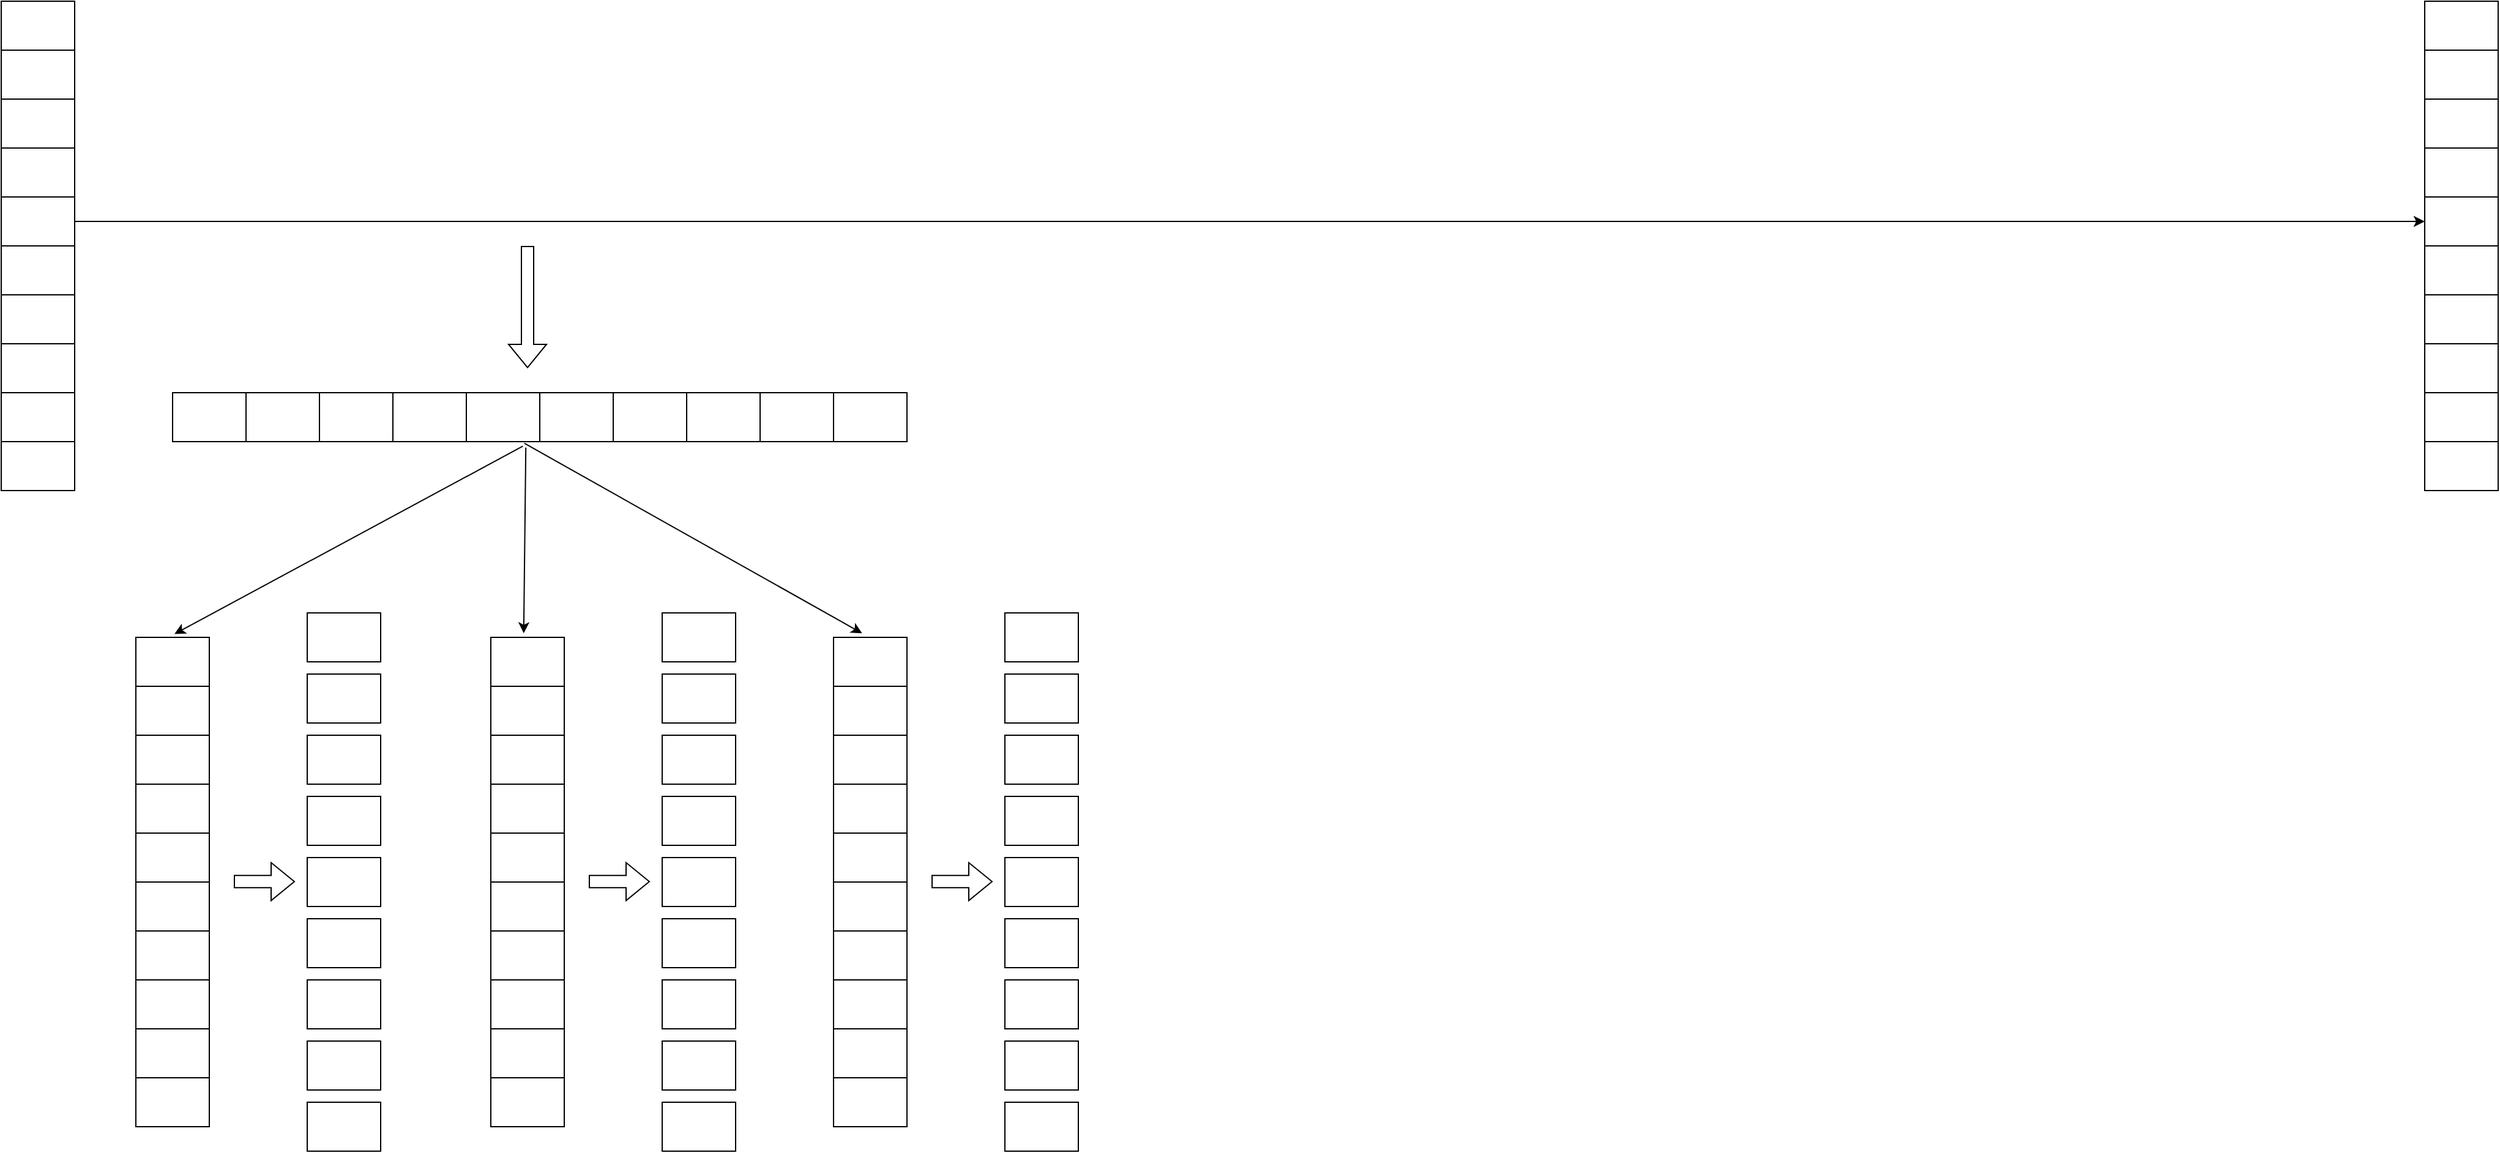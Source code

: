<mxfile version="24.2.1" type="github">
  <diagram name="第 1 页" id="0md1H4sKqokxsGtkWXHt">
    <mxGraphModel dx="1925" dy="1362" grid="1" gridSize="10" guides="1" tooltips="1" connect="1" arrows="1" fold="1" page="1" pageScale="1" pageWidth="3000" pageHeight="2000" background="none" math="0" shadow="0">
      <root>
        <mxCell id="0" />
        <mxCell id="1" parent="0" />
        <mxCell id="GEDSY83CobMlE2TkKxZo-3" value="" style="shape=table;startSize=0;container=1;collapsible=0;childLayout=tableLayout;" vertex="1" parent="1">
          <mxGeometry x="330" y="440" width="60" height="400" as="geometry" />
        </mxCell>
        <mxCell id="GEDSY83CobMlE2TkKxZo-4" value="" style="shape=tableRow;horizontal=0;startSize=0;swimlaneHead=0;swimlaneBody=0;strokeColor=inherit;top=0;left=0;bottom=0;right=0;collapsible=0;dropTarget=0;fillColor=none;points=[[0,0.5],[1,0.5]];portConstraint=eastwest;" vertex="1" parent="GEDSY83CobMlE2TkKxZo-3">
          <mxGeometry width="60" height="40" as="geometry" />
        </mxCell>
        <mxCell id="GEDSY83CobMlE2TkKxZo-5" value="" style="shape=partialRectangle;html=1;whiteSpace=wrap;connectable=0;strokeColor=inherit;overflow=hidden;fillColor=none;top=0;left=0;bottom=0;right=0;pointerEvents=1;" vertex="1" parent="GEDSY83CobMlE2TkKxZo-4">
          <mxGeometry width="60" height="40" as="geometry">
            <mxRectangle width="60" height="40" as="alternateBounds" />
          </mxGeometry>
        </mxCell>
        <mxCell id="GEDSY83CobMlE2TkKxZo-6" value="" style="shape=tableRow;horizontal=0;startSize=0;swimlaneHead=0;swimlaneBody=0;strokeColor=inherit;top=0;left=0;bottom=0;right=0;collapsible=0;dropTarget=0;fillColor=none;points=[[0,0.5],[1,0.5]];portConstraint=eastwest;" vertex="1" parent="GEDSY83CobMlE2TkKxZo-3">
          <mxGeometry y="40" width="60" height="40" as="geometry" />
        </mxCell>
        <mxCell id="GEDSY83CobMlE2TkKxZo-7" value="" style="shape=partialRectangle;html=1;whiteSpace=wrap;connectable=0;strokeColor=inherit;overflow=hidden;fillColor=none;top=0;left=0;bottom=0;right=0;pointerEvents=1;" vertex="1" parent="GEDSY83CobMlE2TkKxZo-6">
          <mxGeometry width="60" height="40" as="geometry">
            <mxRectangle width="60" height="40" as="alternateBounds" />
          </mxGeometry>
        </mxCell>
        <mxCell id="GEDSY83CobMlE2TkKxZo-8" value="" style="shape=tableRow;horizontal=0;startSize=0;swimlaneHead=0;swimlaneBody=0;strokeColor=inherit;top=0;left=0;bottom=0;right=0;collapsible=0;dropTarget=0;fillColor=none;points=[[0,0.5],[1,0.5]];portConstraint=eastwest;" vertex="1" parent="GEDSY83CobMlE2TkKxZo-3">
          <mxGeometry y="80" width="60" height="40" as="geometry" />
        </mxCell>
        <mxCell id="GEDSY83CobMlE2TkKxZo-9" value="" style="shape=partialRectangle;html=1;whiteSpace=wrap;connectable=0;strokeColor=inherit;overflow=hidden;fillColor=none;top=0;left=0;bottom=0;right=0;pointerEvents=1;" vertex="1" parent="GEDSY83CobMlE2TkKxZo-8">
          <mxGeometry width="60" height="40" as="geometry">
            <mxRectangle width="60" height="40" as="alternateBounds" />
          </mxGeometry>
        </mxCell>
        <mxCell id="GEDSY83CobMlE2TkKxZo-10" value="" style="shape=tableRow;horizontal=0;startSize=0;swimlaneHead=0;swimlaneBody=0;strokeColor=inherit;top=0;left=0;bottom=0;right=0;collapsible=0;dropTarget=0;fillColor=none;points=[[0,0.5],[1,0.5]];portConstraint=eastwest;" vertex="1" parent="GEDSY83CobMlE2TkKxZo-3">
          <mxGeometry y="120" width="60" height="40" as="geometry" />
        </mxCell>
        <mxCell id="GEDSY83CobMlE2TkKxZo-11" value="" style="shape=partialRectangle;html=1;whiteSpace=wrap;connectable=0;strokeColor=inherit;overflow=hidden;fillColor=none;top=0;left=0;bottom=0;right=0;pointerEvents=1;" vertex="1" parent="GEDSY83CobMlE2TkKxZo-10">
          <mxGeometry width="60" height="40" as="geometry">
            <mxRectangle width="60" height="40" as="alternateBounds" />
          </mxGeometry>
        </mxCell>
        <mxCell id="GEDSY83CobMlE2TkKxZo-12" value="" style="shape=tableRow;horizontal=0;startSize=0;swimlaneHead=0;swimlaneBody=0;strokeColor=inherit;top=0;left=0;bottom=0;right=0;collapsible=0;dropTarget=0;fillColor=none;points=[[0,0.5],[1,0.5]];portConstraint=eastwest;" vertex="1" parent="GEDSY83CobMlE2TkKxZo-3">
          <mxGeometry y="160" width="60" height="40" as="geometry" />
        </mxCell>
        <mxCell id="GEDSY83CobMlE2TkKxZo-13" value="" style="shape=partialRectangle;html=1;whiteSpace=wrap;connectable=0;strokeColor=inherit;overflow=hidden;fillColor=none;top=0;left=0;bottom=0;right=0;pointerEvents=1;" vertex="1" parent="GEDSY83CobMlE2TkKxZo-12">
          <mxGeometry width="60" height="40" as="geometry">
            <mxRectangle width="60" height="40" as="alternateBounds" />
          </mxGeometry>
        </mxCell>
        <mxCell id="GEDSY83CobMlE2TkKxZo-14" value="" style="shape=tableRow;horizontal=0;startSize=0;swimlaneHead=0;swimlaneBody=0;strokeColor=inherit;top=0;left=0;bottom=0;right=0;collapsible=0;dropTarget=0;fillColor=none;points=[[0,0.5],[1,0.5]];portConstraint=eastwest;" vertex="1" parent="GEDSY83CobMlE2TkKxZo-3">
          <mxGeometry y="200" width="60" height="40" as="geometry" />
        </mxCell>
        <mxCell id="GEDSY83CobMlE2TkKxZo-15" value="" style="shape=partialRectangle;html=1;whiteSpace=wrap;connectable=0;strokeColor=inherit;overflow=hidden;fillColor=none;top=0;left=0;bottom=0;right=0;pointerEvents=1;" vertex="1" parent="GEDSY83CobMlE2TkKxZo-14">
          <mxGeometry width="60" height="40" as="geometry">
            <mxRectangle width="60" height="40" as="alternateBounds" />
          </mxGeometry>
        </mxCell>
        <mxCell id="GEDSY83CobMlE2TkKxZo-16" value="" style="shape=tableRow;horizontal=0;startSize=0;swimlaneHead=0;swimlaneBody=0;strokeColor=inherit;top=0;left=0;bottom=0;right=0;collapsible=0;dropTarget=0;fillColor=none;points=[[0,0.5],[1,0.5]];portConstraint=eastwest;" vertex="1" parent="GEDSY83CobMlE2TkKxZo-3">
          <mxGeometry y="240" width="60" height="40" as="geometry" />
        </mxCell>
        <mxCell id="GEDSY83CobMlE2TkKxZo-17" value="" style="shape=partialRectangle;html=1;whiteSpace=wrap;connectable=0;strokeColor=inherit;overflow=hidden;fillColor=none;top=0;left=0;bottom=0;right=0;pointerEvents=1;" vertex="1" parent="GEDSY83CobMlE2TkKxZo-16">
          <mxGeometry width="60" height="40" as="geometry">
            <mxRectangle width="60" height="40" as="alternateBounds" />
          </mxGeometry>
        </mxCell>
        <mxCell id="GEDSY83CobMlE2TkKxZo-18" value="" style="shape=tableRow;horizontal=0;startSize=0;swimlaneHead=0;swimlaneBody=0;strokeColor=inherit;top=0;left=0;bottom=0;right=0;collapsible=0;dropTarget=0;fillColor=none;points=[[0,0.5],[1,0.5]];portConstraint=eastwest;" vertex="1" parent="GEDSY83CobMlE2TkKxZo-3">
          <mxGeometry y="280" width="60" height="40" as="geometry" />
        </mxCell>
        <mxCell id="GEDSY83CobMlE2TkKxZo-19" value="" style="shape=partialRectangle;html=1;whiteSpace=wrap;connectable=0;strokeColor=inherit;overflow=hidden;fillColor=none;top=0;left=0;bottom=0;right=0;pointerEvents=1;" vertex="1" parent="GEDSY83CobMlE2TkKxZo-18">
          <mxGeometry width="60" height="40" as="geometry">
            <mxRectangle width="60" height="40" as="alternateBounds" />
          </mxGeometry>
        </mxCell>
        <mxCell id="GEDSY83CobMlE2TkKxZo-20" value="" style="shape=tableRow;horizontal=0;startSize=0;swimlaneHead=0;swimlaneBody=0;strokeColor=inherit;top=0;left=0;bottom=0;right=0;collapsible=0;dropTarget=0;fillColor=none;points=[[0,0.5],[1,0.5]];portConstraint=eastwest;" vertex="1" parent="GEDSY83CobMlE2TkKxZo-3">
          <mxGeometry y="320" width="60" height="40" as="geometry" />
        </mxCell>
        <mxCell id="GEDSY83CobMlE2TkKxZo-21" value="" style="shape=partialRectangle;html=1;whiteSpace=wrap;connectable=0;strokeColor=inherit;overflow=hidden;fillColor=none;top=0;left=0;bottom=0;right=0;pointerEvents=1;" vertex="1" parent="GEDSY83CobMlE2TkKxZo-20">
          <mxGeometry width="60" height="40" as="geometry">
            <mxRectangle width="60" height="40" as="alternateBounds" />
          </mxGeometry>
        </mxCell>
        <mxCell id="GEDSY83CobMlE2TkKxZo-22" value="" style="shape=tableRow;horizontal=0;startSize=0;swimlaneHead=0;swimlaneBody=0;strokeColor=inherit;top=0;left=0;bottom=0;right=0;collapsible=0;dropTarget=0;fillColor=none;points=[[0,0.5],[1,0.5]];portConstraint=eastwest;" vertex="1" parent="GEDSY83CobMlE2TkKxZo-3">
          <mxGeometry y="360" width="60" height="40" as="geometry" />
        </mxCell>
        <mxCell id="GEDSY83CobMlE2TkKxZo-23" value="" style="shape=partialRectangle;html=1;whiteSpace=wrap;connectable=0;strokeColor=inherit;overflow=hidden;fillColor=none;top=0;left=0;bottom=0;right=0;pointerEvents=1;" vertex="1" parent="GEDSY83CobMlE2TkKxZo-22">
          <mxGeometry width="60" height="40" as="geometry">
            <mxRectangle width="60" height="40" as="alternateBounds" />
          </mxGeometry>
        </mxCell>
        <mxCell id="GEDSY83CobMlE2TkKxZo-24" value="" style="endArrow=classic;html=1;rounded=0;entryX=0;entryY=0.5;entryDx=0;entryDy=0;exitX=1;exitY=0.5;exitDx=0;exitDy=0;" edge="1" parent="1" source="GEDSY83CobMlE2TkKxZo-12" target="GEDSY83CobMlE2TkKxZo-34">
          <mxGeometry width="50" height="50" relative="1" as="geometry">
            <mxPoint x="390" y="690" as="sourcePoint" />
            <mxPoint x="1340" y="690" as="targetPoint" />
          </mxGeometry>
        </mxCell>
        <mxCell id="GEDSY83CobMlE2TkKxZo-25" value="" style="shape=table;startSize=0;container=1;collapsible=0;childLayout=tableLayout;" vertex="1" parent="1">
          <mxGeometry x="2310" y="440" width="60" height="400" as="geometry" />
        </mxCell>
        <mxCell id="GEDSY83CobMlE2TkKxZo-26" value="" style="shape=tableRow;horizontal=0;startSize=0;swimlaneHead=0;swimlaneBody=0;strokeColor=inherit;top=0;left=0;bottom=0;right=0;collapsible=0;dropTarget=0;fillColor=none;points=[[0,0.5],[1,0.5]];portConstraint=eastwest;" vertex="1" parent="GEDSY83CobMlE2TkKxZo-25">
          <mxGeometry width="60" height="40" as="geometry" />
        </mxCell>
        <mxCell id="GEDSY83CobMlE2TkKxZo-27" value="" style="shape=partialRectangle;html=1;whiteSpace=wrap;connectable=0;strokeColor=inherit;overflow=hidden;fillColor=none;top=0;left=0;bottom=0;right=0;pointerEvents=1;" vertex="1" parent="GEDSY83CobMlE2TkKxZo-26">
          <mxGeometry width="60" height="40" as="geometry">
            <mxRectangle width="60" height="40" as="alternateBounds" />
          </mxGeometry>
        </mxCell>
        <mxCell id="GEDSY83CobMlE2TkKxZo-28" value="" style="shape=tableRow;horizontal=0;startSize=0;swimlaneHead=0;swimlaneBody=0;strokeColor=inherit;top=0;left=0;bottom=0;right=0;collapsible=0;dropTarget=0;fillColor=none;points=[[0,0.5],[1,0.5]];portConstraint=eastwest;" vertex="1" parent="GEDSY83CobMlE2TkKxZo-25">
          <mxGeometry y="40" width="60" height="40" as="geometry" />
        </mxCell>
        <mxCell id="GEDSY83CobMlE2TkKxZo-29" value="" style="shape=partialRectangle;html=1;whiteSpace=wrap;connectable=0;strokeColor=inherit;overflow=hidden;fillColor=none;top=0;left=0;bottom=0;right=0;pointerEvents=1;" vertex="1" parent="GEDSY83CobMlE2TkKxZo-28">
          <mxGeometry width="60" height="40" as="geometry">
            <mxRectangle width="60" height="40" as="alternateBounds" />
          </mxGeometry>
        </mxCell>
        <mxCell id="GEDSY83CobMlE2TkKxZo-30" value="" style="shape=tableRow;horizontal=0;startSize=0;swimlaneHead=0;swimlaneBody=0;strokeColor=inherit;top=0;left=0;bottom=0;right=0;collapsible=0;dropTarget=0;fillColor=none;points=[[0,0.5],[1,0.5]];portConstraint=eastwest;" vertex="1" parent="GEDSY83CobMlE2TkKxZo-25">
          <mxGeometry y="80" width="60" height="40" as="geometry" />
        </mxCell>
        <mxCell id="GEDSY83CobMlE2TkKxZo-31" value="" style="shape=partialRectangle;html=1;whiteSpace=wrap;connectable=0;strokeColor=inherit;overflow=hidden;fillColor=none;top=0;left=0;bottom=0;right=0;pointerEvents=1;" vertex="1" parent="GEDSY83CobMlE2TkKxZo-30">
          <mxGeometry width="60" height="40" as="geometry">
            <mxRectangle width="60" height="40" as="alternateBounds" />
          </mxGeometry>
        </mxCell>
        <mxCell id="GEDSY83CobMlE2TkKxZo-32" value="" style="shape=tableRow;horizontal=0;startSize=0;swimlaneHead=0;swimlaneBody=0;strokeColor=inherit;top=0;left=0;bottom=0;right=0;collapsible=0;dropTarget=0;fillColor=none;points=[[0,0.5],[1,0.5]];portConstraint=eastwest;" vertex="1" parent="GEDSY83CobMlE2TkKxZo-25">
          <mxGeometry y="120" width="60" height="40" as="geometry" />
        </mxCell>
        <mxCell id="GEDSY83CobMlE2TkKxZo-33" value="" style="shape=partialRectangle;html=1;whiteSpace=wrap;connectable=0;strokeColor=inherit;overflow=hidden;fillColor=none;top=0;left=0;bottom=0;right=0;pointerEvents=1;" vertex="1" parent="GEDSY83CobMlE2TkKxZo-32">
          <mxGeometry width="60" height="40" as="geometry">
            <mxRectangle width="60" height="40" as="alternateBounds" />
          </mxGeometry>
        </mxCell>
        <mxCell id="GEDSY83CobMlE2TkKxZo-34" value="" style="shape=tableRow;horizontal=0;startSize=0;swimlaneHead=0;swimlaneBody=0;strokeColor=inherit;top=0;left=0;bottom=0;right=0;collapsible=0;dropTarget=0;fillColor=none;points=[[0,0.5],[1,0.5]];portConstraint=eastwest;" vertex="1" parent="GEDSY83CobMlE2TkKxZo-25">
          <mxGeometry y="160" width="60" height="40" as="geometry" />
        </mxCell>
        <mxCell id="GEDSY83CobMlE2TkKxZo-35" value="" style="shape=partialRectangle;html=1;whiteSpace=wrap;connectable=0;strokeColor=inherit;overflow=hidden;fillColor=none;top=0;left=0;bottom=0;right=0;pointerEvents=1;" vertex="1" parent="GEDSY83CobMlE2TkKxZo-34">
          <mxGeometry width="60" height="40" as="geometry">
            <mxRectangle width="60" height="40" as="alternateBounds" />
          </mxGeometry>
        </mxCell>
        <mxCell id="GEDSY83CobMlE2TkKxZo-36" value="" style="shape=tableRow;horizontal=0;startSize=0;swimlaneHead=0;swimlaneBody=0;strokeColor=inherit;top=0;left=0;bottom=0;right=0;collapsible=0;dropTarget=0;fillColor=none;points=[[0,0.5],[1,0.5]];portConstraint=eastwest;" vertex="1" parent="GEDSY83CobMlE2TkKxZo-25">
          <mxGeometry y="200" width="60" height="40" as="geometry" />
        </mxCell>
        <mxCell id="GEDSY83CobMlE2TkKxZo-37" value="" style="shape=partialRectangle;html=1;whiteSpace=wrap;connectable=0;strokeColor=inherit;overflow=hidden;fillColor=none;top=0;left=0;bottom=0;right=0;pointerEvents=1;" vertex="1" parent="GEDSY83CobMlE2TkKxZo-36">
          <mxGeometry width="60" height="40" as="geometry">
            <mxRectangle width="60" height="40" as="alternateBounds" />
          </mxGeometry>
        </mxCell>
        <mxCell id="GEDSY83CobMlE2TkKxZo-38" value="" style="shape=tableRow;horizontal=0;startSize=0;swimlaneHead=0;swimlaneBody=0;strokeColor=inherit;top=0;left=0;bottom=0;right=0;collapsible=0;dropTarget=0;fillColor=none;points=[[0,0.5],[1,0.5]];portConstraint=eastwest;" vertex="1" parent="GEDSY83CobMlE2TkKxZo-25">
          <mxGeometry y="240" width="60" height="40" as="geometry" />
        </mxCell>
        <mxCell id="GEDSY83CobMlE2TkKxZo-39" value="" style="shape=partialRectangle;html=1;whiteSpace=wrap;connectable=0;strokeColor=inherit;overflow=hidden;fillColor=none;top=0;left=0;bottom=0;right=0;pointerEvents=1;" vertex="1" parent="GEDSY83CobMlE2TkKxZo-38">
          <mxGeometry width="60" height="40" as="geometry">
            <mxRectangle width="60" height="40" as="alternateBounds" />
          </mxGeometry>
        </mxCell>
        <mxCell id="GEDSY83CobMlE2TkKxZo-40" value="" style="shape=tableRow;horizontal=0;startSize=0;swimlaneHead=0;swimlaneBody=0;strokeColor=inherit;top=0;left=0;bottom=0;right=0;collapsible=0;dropTarget=0;fillColor=none;points=[[0,0.5],[1,0.5]];portConstraint=eastwest;" vertex="1" parent="GEDSY83CobMlE2TkKxZo-25">
          <mxGeometry y="280" width="60" height="40" as="geometry" />
        </mxCell>
        <mxCell id="GEDSY83CobMlE2TkKxZo-41" value="" style="shape=partialRectangle;html=1;whiteSpace=wrap;connectable=0;strokeColor=inherit;overflow=hidden;fillColor=none;top=0;left=0;bottom=0;right=0;pointerEvents=1;" vertex="1" parent="GEDSY83CobMlE2TkKxZo-40">
          <mxGeometry width="60" height="40" as="geometry">
            <mxRectangle width="60" height="40" as="alternateBounds" />
          </mxGeometry>
        </mxCell>
        <mxCell id="GEDSY83CobMlE2TkKxZo-42" value="" style="shape=tableRow;horizontal=0;startSize=0;swimlaneHead=0;swimlaneBody=0;strokeColor=inherit;top=0;left=0;bottom=0;right=0;collapsible=0;dropTarget=0;fillColor=none;points=[[0,0.5],[1,0.5]];portConstraint=eastwest;" vertex="1" parent="GEDSY83CobMlE2TkKxZo-25">
          <mxGeometry y="320" width="60" height="40" as="geometry" />
        </mxCell>
        <mxCell id="GEDSY83CobMlE2TkKxZo-43" value="" style="shape=partialRectangle;html=1;whiteSpace=wrap;connectable=0;strokeColor=inherit;overflow=hidden;fillColor=none;top=0;left=0;bottom=0;right=0;pointerEvents=1;" vertex="1" parent="GEDSY83CobMlE2TkKxZo-42">
          <mxGeometry width="60" height="40" as="geometry">
            <mxRectangle width="60" height="40" as="alternateBounds" />
          </mxGeometry>
        </mxCell>
        <mxCell id="GEDSY83CobMlE2TkKxZo-44" value="" style="shape=tableRow;horizontal=0;startSize=0;swimlaneHead=0;swimlaneBody=0;strokeColor=inherit;top=0;left=0;bottom=0;right=0;collapsible=0;dropTarget=0;fillColor=none;points=[[0,0.5],[1,0.5]];portConstraint=eastwest;" vertex="1" parent="GEDSY83CobMlE2TkKxZo-25">
          <mxGeometry y="360" width="60" height="40" as="geometry" />
        </mxCell>
        <mxCell id="GEDSY83CobMlE2TkKxZo-45" value="" style="shape=partialRectangle;html=1;whiteSpace=wrap;connectable=0;strokeColor=inherit;overflow=hidden;fillColor=none;top=0;left=0;bottom=0;right=0;pointerEvents=1;" vertex="1" parent="GEDSY83CobMlE2TkKxZo-44">
          <mxGeometry width="60" height="40" as="geometry">
            <mxRectangle width="60" height="40" as="alternateBounds" />
          </mxGeometry>
        </mxCell>
        <mxCell id="GEDSY83CobMlE2TkKxZo-46" value="" style="shape=flexArrow;endArrow=classic;html=1;rounded=0;" edge="1" parent="1">
          <mxGeometry width="50" height="50" relative="1" as="geometry">
            <mxPoint x="760" y="640" as="sourcePoint" />
            <mxPoint x="760" y="740" as="targetPoint" />
          </mxGeometry>
        </mxCell>
        <mxCell id="GEDSY83CobMlE2TkKxZo-70" value="" style="shape=table;startSize=0;container=1;collapsible=0;childLayout=tableLayout;" vertex="1" parent="1">
          <mxGeometry x="470" y="760" width="600" height="40" as="geometry" />
        </mxCell>
        <mxCell id="GEDSY83CobMlE2TkKxZo-71" value="" style="shape=tableRow;horizontal=0;startSize=0;swimlaneHead=0;swimlaneBody=0;strokeColor=inherit;top=0;left=0;bottom=0;right=0;collapsible=0;dropTarget=0;fillColor=none;points=[[0,0.5],[1,0.5]];portConstraint=eastwest;" vertex="1" parent="GEDSY83CobMlE2TkKxZo-70">
          <mxGeometry width="600" height="40" as="geometry" />
        </mxCell>
        <mxCell id="GEDSY83CobMlE2TkKxZo-72" value="" style="shape=partialRectangle;html=1;whiteSpace=wrap;connectable=0;strokeColor=inherit;overflow=hidden;fillColor=none;top=0;left=0;bottom=0;right=0;pointerEvents=1;" vertex="1" parent="GEDSY83CobMlE2TkKxZo-71">
          <mxGeometry width="60" height="40" as="geometry">
            <mxRectangle width="60" height="40" as="alternateBounds" />
          </mxGeometry>
        </mxCell>
        <mxCell id="GEDSY83CobMlE2TkKxZo-73" value="" style="shape=partialRectangle;html=1;whiteSpace=wrap;connectable=0;strokeColor=inherit;overflow=hidden;fillColor=none;top=0;left=0;bottom=0;right=0;pointerEvents=1;" vertex="1" parent="GEDSY83CobMlE2TkKxZo-71">
          <mxGeometry x="60" width="60" height="40" as="geometry">
            <mxRectangle width="60" height="40" as="alternateBounds" />
          </mxGeometry>
        </mxCell>
        <mxCell id="GEDSY83CobMlE2TkKxZo-74" value="" style="shape=partialRectangle;html=1;whiteSpace=wrap;connectable=0;strokeColor=inherit;overflow=hidden;fillColor=none;top=0;left=0;bottom=0;right=0;pointerEvents=1;" vertex="1" parent="GEDSY83CobMlE2TkKxZo-71">
          <mxGeometry x="120" width="60" height="40" as="geometry">
            <mxRectangle width="60" height="40" as="alternateBounds" />
          </mxGeometry>
        </mxCell>
        <mxCell id="GEDSY83CobMlE2TkKxZo-75" value="" style="shape=partialRectangle;html=1;whiteSpace=wrap;connectable=0;strokeColor=inherit;overflow=hidden;fillColor=none;top=0;left=0;bottom=0;right=0;pointerEvents=1;" vertex="1" parent="GEDSY83CobMlE2TkKxZo-71">
          <mxGeometry x="180" width="60" height="40" as="geometry">
            <mxRectangle width="60" height="40" as="alternateBounds" />
          </mxGeometry>
        </mxCell>
        <mxCell id="GEDSY83CobMlE2TkKxZo-76" value="" style="shape=partialRectangle;html=1;whiteSpace=wrap;connectable=0;strokeColor=inherit;overflow=hidden;fillColor=none;top=0;left=0;bottom=0;right=0;pointerEvents=1;" vertex="1" parent="GEDSY83CobMlE2TkKxZo-71">
          <mxGeometry x="240" width="60" height="40" as="geometry">
            <mxRectangle width="60" height="40" as="alternateBounds" />
          </mxGeometry>
        </mxCell>
        <mxCell id="GEDSY83CobMlE2TkKxZo-77" value="" style="shape=partialRectangle;html=1;whiteSpace=wrap;connectable=0;strokeColor=inherit;overflow=hidden;fillColor=none;top=0;left=0;bottom=0;right=0;pointerEvents=1;" vertex="1" parent="GEDSY83CobMlE2TkKxZo-71">
          <mxGeometry x="300" width="60" height="40" as="geometry">
            <mxRectangle width="60" height="40" as="alternateBounds" />
          </mxGeometry>
        </mxCell>
        <mxCell id="GEDSY83CobMlE2TkKxZo-78" value="" style="shape=partialRectangle;html=1;whiteSpace=wrap;connectable=0;strokeColor=inherit;overflow=hidden;fillColor=none;top=0;left=0;bottom=0;right=0;pointerEvents=1;" vertex="1" parent="GEDSY83CobMlE2TkKxZo-71">
          <mxGeometry x="360" width="60" height="40" as="geometry">
            <mxRectangle width="60" height="40" as="alternateBounds" />
          </mxGeometry>
        </mxCell>
        <mxCell id="GEDSY83CobMlE2TkKxZo-79" value="" style="shape=partialRectangle;html=1;whiteSpace=wrap;connectable=0;strokeColor=inherit;overflow=hidden;fillColor=none;top=0;left=0;bottom=0;right=0;pointerEvents=1;" vertex="1" parent="GEDSY83CobMlE2TkKxZo-71">
          <mxGeometry x="420" width="60" height="40" as="geometry">
            <mxRectangle width="60" height="40" as="alternateBounds" />
          </mxGeometry>
        </mxCell>
        <mxCell id="GEDSY83CobMlE2TkKxZo-80" value="" style="shape=partialRectangle;html=1;whiteSpace=wrap;connectable=0;strokeColor=inherit;overflow=hidden;fillColor=none;top=0;left=0;bottom=0;right=0;pointerEvents=1;" vertex="1" parent="GEDSY83CobMlE2TkKxZo-71">
          <mxGeometry x="480" width="60" height="40" as="geometry">
            <mxRectangle width="60" height="40" as="alternateBounds" />
          </mxGeometry>
        </mxCell>
        <mxCell id="GEDSY83CobMlE2TkKxZo-81" value="" style="shape=partialRectangle;html=1;whiteSpace=wrap;connectable=0;strokeColor=inherit;overflow=hidden;fillColor=none;top=0;left=0;bottom=0;right=0;pointerEvents=1;" vertex="1" parent="GEDSY83CobMlE2TkKxZo-71">
          <mxGeometry x="540" width="60" height="40" as="geometry">
            <mxRectangle width="60" height="40" as="alternateBounds" />
          </mxGeometry>
        </mxCell>
        <mxCell id="GEDSY83CobMlE2TkKxZo-82" value="" style="shape=table;startSize=0;container=1;collapsible=0;childLayout=tableLayout;" vertex="1" parent="1">
          <mxGeometry x="440" y="960" width="60" height="400" as="geometry" />
        </mxCell>
        <mxCell id="GEDSY83CobMlE2TkKxZo-83" value="" style="shape=tableRow;horizontal=0;startSize=0;swimlaneHead=0;swimlaneBody=0;strokeColor=inherit;top=0;left=0;bottom=0;right=0;collapsible=0;dropTarget=0;fillColor=none;points=[[0,0.5],[1,0.5]];portConstraint=eastwest;" vertex="1" parent="GEDSY83CobMlE2TkKxZo-82">
          <mxGeometry width="60" height="40" as="geometry" />
        </mxCell>
        <mxCell id="GEDSY83CobMlE2TkKxZo-84" value="" style="shape=partialRectangle;html=1;whiteSpace=wrap;connectable=0;strokeColor=inherit;overflow=hidden;fillColor=none;top=0;left=0;bottom=0;right=0;pointerEvents=1;" vertex="1" parent="GEDSY83CobMlE2TkKxZo-83">
          <mxGeometry width="60" height="40" as="geometry">
            <mxRectangle width="60" height="40" as="alternateBounds" />
          </mxGeometry>
        </mxCell>
        <mxCell id="GEDSY83CobMlE2TkKxZo-85" value="" style="shape=tableRow;horizontal=0;startSize=0;swimlaneHead=0;swimlaneBody=0;strokeColor=inherit;top=0;left=0;bottom=0;right=0;collapsible=0;dropTarget=0;fillColor=none;points=[[0,0.5],[1,0.5]];portConstraint=eastwest;" vertex="1" parent="GEDSY83CobMlE2TkKxZo-82">
          <mxGeometry y="40" width="60" height="40" as="geometry" />
        </mxCell>
        <mxCell id="GEDSY83CobMlE2TkKxZo-86" value="" style="shape=partialRectangle;html=1;whiteSpace=wrap;connectable=0;strokeColor=inherit;overflow=hidden;fillColor=none;top=0;left=0;bottom=0;right=0;pointerEvents=1;" vertex="1" parent="GEDSY83CobMlE2TkKxZo-85">
          <mxGeometry width="60" height="40" as="geometry">
            <mxRectangle width="60" height="40" as="alternateBounds" />
          </mxGeometry>
        </mxCell>
        <mxCell id="GEDSY83CobMlE2TkKxZo-87" value="" style="shape=tableRow;horizontal=0;startSize=0;swimlaneHead=0;swimlaneBody=0;strokeColor=inherit;top=0;left=0;bottom=0;right=0;collapsible=0;dropTarget=0;fillColor=none;points=[[0,0.5],[1,0.5]];portConstraint=eastwest;" vertex="1" parent="GEDSY83CobMlE2TkKxZo-82">
          <mxGeometry y="80" width="60" height="40" as="geometry" />
        </mxCell>
        <mxCell id="GEDSY83CobMlE2TkKxZo-88" value="" style="shape=partialRectangle;html=1;whiteSpace=wrap;connectable=0;strokeColor=inherit;overflow=hidden;fillColor=none;top=0;left=0;bottom=0;right=0;pointerEvents=1;" vertex="1" parent="GEDSY83CobMlE2TkKxZo-87">
          <mxGeometry width="60" height="40" as="geometry">
            <mxRectangle width="60" height="40" as="alternateBounds" />
          </mxGeometry>
        </mxCell>
        <mxCell id="GEDSY83CobMlE2TkKxZo-89" value="" style="shape=tableRow;horizontal=0;startSize=0;swimlaneHead=0;swimlaneBody=0;strokeColor=inherit;top=0;left=0;bottom=0;right=0;collapsible=0;dropTarget=0;fillColor=none;points=[[0,0.5],[1,0.5]];portConstraint=eastwest;" vertex="1" parent="GEDSY83CobMlE2TkKxZo-82">
          <mxGeometry y="120" width="60" height="40" as="geometry" />
        </mxCell>
        <mxCell id="GEDSY83CobMlE2TkKxZo-90" value="" style="shape=partialRectangle;html=1;whiteSpace=wrap;connectable=0;strokeColor=inherit;overflow=hidden;fillColor=none;top=0;left=0;bottom=0;right=0;pointerEvents=1;" vertex="1" parent="GEDSY83CobMlE2TkKxZo-89">
          <mxGeometry width="60" height="40" as="geometry">
            <mxRectangle width="60" height="40" as="alternateBounds" />
          </mxGeometry>
        </mxCell>
        <mxCell id="GEDSY83CobMlE2TkKxZo-91" value="" style="shape=tableRow;horizontal=0;startSize=0;swimlaneHead=0;swimlaneBody=0;strokeColor=inherit;top=0;left=0;bottom=0;right=0;collapsible=0;dropTarget=0;fillColor=none;points=[[0,0.5],[1,0.5]];portConstraint=eastwest;" vertex="1" parent="GEDSY83CobMlE2TkKxZo-82">
          <mxGeometry y="160" width="60" height="40" as="geometry" />
        </mxCell>
        <mxCell id="GEDSY83CobMlE2TkKxZo-92" value="" style="shape=partialRectangle;html=1;whiteSpace=wrap;connectable=0;strokeColor=inherit;overflow=hidden;fillColor=none;top=0;left=0;bottom=0;right=0;pointerEvents=1;" vertex="1" parent="GEDSY83CobMlE2TkKxZo-91">
          <mxGeometry width="60" height="40" as="geometry">
            <mxRectangle width="60" height="40" as="alternateBounds" />
          </mxGeometry>
        </mxCell>
        <mxCell id="GEDSY83CobMlE2TkKxZo-93" value="" style="shape=tableRow;horizontal=0;startSize=0;swimlaneHead=0;swimlaneBody=0;strokeColor=inherit;top=0;left=0;bottom=0;right=0;collapsible=0;dropTarget=0;fillColor=none;points=[[0,0.5],[1,0.5]];portConstraint=eastwest;" vertex="1" parent="GEDSY83CobMlE2TkKxZo-82">
          <mxGeometry y="200" width="60" height="40" as="geometry" />
        </mxCell>
        <mxCell id="GEDSY83CobMlE2TkKxZo-94" value="" style="shape=partialRectangle;html=1;whiteSpace=wrap;connectable=0;strokeColor=inherit;overflow=hidden;fillColor=none;top=0;left=0;bottom=0;right=0;pointerEvents=1;" vertex="1" parent="GEDSY83CobMlE2TkKxZo-93">
          <mxGeometry width="60" height="40" as="geometry">
            <mxRectangle width="60" height="40" as="alternateBounds" />
          </mxGeometry>
        </mxCell>
        <mxCell id="GEDSY83CobMlE2TkKxZo-95" value="" style="shape=tableRow;horizontal=0;startSize=0;swimlaneHead=0;swimlaneBody=0;strokeColor=inherit;top=0;left=0;bottom=0;right=0;collapsible=0;dropTarget=0;fillColor=none;points=[[0,0.5],[1,0.5]];portConstraint=eastwest;" vertex="1" parent="GEDSY83CobMlE2TkKxZo-82">
          <mxGeometry y="240" width="60" height="40" as="geometry" />
        </mxCell>
        <mxCell id="GEDSY83CobMlE2TkKxZo-96" value="" style="shape=partialRectangle;html=1;whiteSpace=wrap;connectable=0;strokeColor=inherit;overflow=hidden;fillColor=none;top=0;left=0;bottom=0;right=0;pointerEvents=1;" vertex="1" parent="GEDSY83CobMlE2TkKxZo-95">
          <mxGeometry width="60" height="40" as="geometry">
            <mxRectangle width="60" height="40" as="alternateBounds" />
          </mxGeometry>
        </mxCell>
        <mxCell id="GEDSY83CobMlE2TkKxZo-97" value="" style="shape=tableRow;horizontal=0;startSize=0;swimlaneHead=0;swimlaneBody=0;strokeColor=inherit;top=0;left=0;bottom=0;right=0;collapsible=0;dropTarget=0;fillColor=none;points=[[0,0.5],[1,0.5]];portConstraint=eastwest;" vertex="1" parent="GEDSY83CobMlE2TkKxZo-82">
          <mxGeometry y="280" width="60" height="40" as="geometry" />
        </mxCell>
        <mxCell id="GEDSY83CobMlE2TkKxZo-98" value="" style="shape=partialRectangle;html=1;whiteSpace=wrap;connectable=0;strokeColor=inherit;overflow=hidden;fillColor=none;top=0;left=0;bottom=0;right=0;pointerEvents=1;" vertex="1" parent="GEDSY83CobMlE2TkKxZo-97">
          <mxGeometry width="60" height="40" as="geometry">
            <mxRectangle width="60" height="40" as="alternateBounds" />
          </mxGeometry>
        </mxCell>
        <mxCell id="GEDSY83CobMlE2TkKxZo-99" value="" style="shape=tableRow;horizontal=0;startSize=0;swimlaneHead=0;swimlaneBody=0;strokeColor=inherit;top=0;left=0;bottom=0;right=0;collapsible=0;dropTarget=0;fillColor=none;points=[[0,0.5],[1,0.5]];portConstraint=eastwest;" vertex="1" parent="GEDSY83CobMlE2TkKxZo-82">
          <mxGeometry y="320" width="60" height="40" as="geometry" />
        </mxCell>
        <mxCell id="GEDSY83CobMlE2TkKxZo-100" value="" style="shape=partialRectangle;html=1;whiteSpace=wrap;connectable=0;strokeColor=inherit;overflow=hidden;fillColor=none;top=0;left=0;bottom=0;right=0;pointerEvents=1;" vertex="1" parent="GEDSY83CobMlE2TkKxZo-99">
          <mxGeometry width="60" height="40" as="geometry">
            <mxRectangle width="60" height="40" as="alternateBounds" />
          </mxGeometry>
        </mxCell>
        <mxCell id="GEDSY83CobMlE2TkKxZo-101" value="" style="shape=tableRow;horizontal=0;startSize=0;swimlaneHead=0;swimlaneBody=0;strokeColor=inherit;top=0;left=0;bottom=0;right=0;collapsible=0;dropTarget=0;fillColor=none;points=[[0,0.5],[1,0.5]];portConstraint=eastwest;" vertex="1" parent="GEDSY83CobMlE2TkKxZo-82">
          <mxGeometry y="360" width="60" height="40" as="geometry" />
        </mxCell>
        <mxCell id="GEDSY83CobMlE2TkKxZo-102" value="" style="shape=partialRectangle;html=1;whiteSpace=wrap;connectable=0;strokeColor=inherit;overflow=hidden;fillColor=none;top=0;left=0;bottom=0;right=0;pointerEvents=1;" vertex="1" parent="GEDSY83CobMlE2TkKxZo-101">
          <mxGeometry width="60" height="40" as="geometry">
            <mxRectangle width="60" height="40" as="alternateBounds" />
          </mxGeometry>
        </mxCell>
        <mxCell id="GEDSY83CobMlE2TkKxZo-103" value="" style="endArrow=classic;html=1;rounded=0;exitX=0.477;exitY=1.093;exitDx=0;exitDy=0;exitPerimeter=0;entryX=0.526;entryY=-0.069;entryDx=0;entryDy=0;entryPerimeter=0;" edge="1" parent="1" source="GEDSY83CobMlE2TkKxZo-71" target="GEDSY83CobMlE2TkKxZo-83">
          <mxGeometry width="50" height="50" relative="1" as="geometry">
            <mxPoint x="900" y="930" as="sourcePoint" />
            <mxPoint x="950" y="880" as="targetPoint" />
          </mxGeometry>
        </mxCell>
        <mxCell id="GEDSY83CobMlE2TkKxZo-104" value="" style="shape=table;startSize=0;container=1;collapsible=0;childLayout=tableLayout;" vertex="1" parent="1">
          <mxGeometry x="730" y="960" width="60" height="400" as="geometry" />
        </mxCell>
        <mxCell id="GEDSY83CobMlE2TkKxZo-105" value="" style="shape=tableRow;horizontal=0;startSize=0;swimlaneHead=0;swimlaneBody=0;strokeColor=inherit;top=0;left=0;bottom=0;right=0;collapsible=0;dropTarget=0;fillColor=none;points=[[0,0.5],[1,0.5]];portConstraint=eastwest;" vertex="1" parent="GEDSY83CobMlE2TkKxZo-104">
          <mxGeometry width="60" height="40" as="geometry" />
        </mxCell>
        <mxCell id="GEDSY83CobMlE2TkKxZo-106" value="" style="shape=partialRectangle;html=1;whiteSpace=wrap;connectable=0;strokeColor=inherit;overflow=hidden;fillColor=none;top=0;left=0;bottom=0;right=0;pointerEvents=1;" vertex="1" parent="GEDSY83CobMlE2TkKxZo-105">
          <mxGeometry width="60" height="40" as="geometry">
            <mxRectangle width="60" height="40" as="alternateBounds" />
          </mxGeometry>
        </mxCell>
        <mxCell id="GEDSY83CobMlE2TkKxZo-107" value="" style="shape=tableRow;horizontal=0;startSize=0;swimlaneHead=0;swimlaneBody=0;strokeColor=inherit;top=0;left=0;bottom=0;right=0;collapsible=0;dropTarget=0;fillColor=none;points=[[0,0.5],[1,0.5]];portConstraint=eastwest;" vertex="1" parent="GEDSY83CobMlE2TkKxZo-104">
          <mxGeometry y="40" width="60" height="40" as="geometry" />
        </mxCell>
        <mxCell id="GEDSY83CobMlE2TkKxZo-108" value="" style="shape=partialRectangle;html=1;whiteSpace=wrap;connectable=0;strokeColor=inherit;overflow=hidden;fillColor=none;top=0;left=0;bottom=0;right=0;pointerEvents=1;" vertex="1" parent="GEDSY83CobMlE2TkKxZo-107">
          <mxGeometry width="60" height="40" as="geometry">
            <mxRectangle width="60" height="40" as="alternateBounds" />
          </mxGeometry>
        </mxCell>
        <mxCell id="GEDSY83CobMlE2TkKxZo-109" value="" style="shape=tableRow;horizontal=0;startSize=0;swimlaneHead=0;swimlaneBody=0;strokeColor=inherit;top=0;left=0;bottom=0;right=0;collapsible=0;dropTarget=0;fillColor=none;points=[[0,0.5],[1,0.5]];portConstraint=eastwest;" vertex="1" parent="GEDSY83CobMlE2TkKxZo-104">
          <mxGeometry y="80" width="60" height="40" as="geometry" />
        </mxCell>
        <mxCell id="GEDSY83CobMlE2TkKxZo-110" value="" style="shape=partialRectangle;html=1;whiteSpace=wrap;connectable=0;strokeColor=inherit;overflow=hidden;fillColor=none;top=0;left=0;bottom=0;right=0;pointerEvents=1;" vertex="1" parent="GEDSY83CobMlE2TkKxZo-109">
          <mxGeometry width="60" height="40" as="geometry">
            <mxRectangle width="60" height="40" as="alternateBounds" />
          </mxGeometry>
        </mxCell>
        <mxCell id="GEDSY83CobMlE2TkKxZo-111" value="" style="shape=tableRow;horizontal=0;startSize=0;swimlaneHead=0;swimlaneBody=0;strokeColor=inherit;top=0;left=0;bottom=0;right=0;collapsible=0;dropTarget=0;fillColor=none;points=[[0,0.5],[1,0.5]];portConstraint=eastwest;" vertex="1" parent="GEDSY83CobMlE2TkKxZo-104">
          <mxGeometry y="120" width="60" height="40" as="geometry" />
        </mxCell>
        <mxCell id="GEDSY83CobMlE2TkKxZo-112" value="" style="shape=partialRectangle;html=1;whiteSpace=wrap;connectable=0;strokeColor=inherit;overflow=hidden;fillColor=none;top=0;left=0;bottom=0;right=0;pointerEvents=1;" vertex="1" parent="GEDSY83CobMlE2TkKxZo-111">
          <mxGeometry width="60" height="40" as="geometry">
            <mxRectangle width="60" height="40" as="alternateBounds" />
          </mxGeometry>
        </mxCell>
        <mxCell id="GEDSY83CobMlE2TkKxZo-113" value="" style="shape=tableRow;horizontal=0;startSize=0;swimlaneHead=0;swimlaneBody=0;strokeColor=inherit;top=0;left=0;bottom=0;right=0;collapsible=0;dropTarget=0;fillColor=none;points=[[0,0.5],[1,0.5]];portConstraint=eastwest;" vertex="1" parent="GEDSY83CobMlE2TkKxZo-104">
          <mxGeometry y="160" width="60" height="40" as="geometry" />
        </mxCell>
        <mxCell id="GEDSY83CobMlE2TkKxZo-114" value="" style="shape=partialRectangle;html=1;whiteSpace=wrap;connectable=0;strokeColor=inherit;overflow=hidden;fillColor=none;top=0;left=0;bottom=0;right=0;pointerEvents=1;" vertex="1" parent="GEDSY83CobMlE2TkKxZo-113">
          <mxGeometry width="60" height="40" as="geometry">
            <mxRectangle width="60" height="40" as="alternateBounds" />
          </mxGeometry>
        </mxCell>
        <mxCell id="GEDSY83CobMlE2TkKxZo-115" value="" style="shape=tableRow;horizontal=0;startSize=0;swimlaneHead=0;swimlaneBody=0;strokeColor=inherit;top=0;left=0;bottom=0;right=0;collapsible=0;dropTarget=0;fillColor=none;points=[[0,0.5],[1,0.5]];portConstraint=eastwest;" vertex="1" parent="GEDSY83CobMlE2TkKxZo-104">
          <mxGeometry y="200" width="60" height="40" as="geometry" />
        </mxCell>
        <mxCell id="GEDSY83CobMlE2TkKxZo-116" value="" style="shape=partialRectangle;html=1;whiteSpace=wrap;connectable=0;strokeColor=inherit;overflow=hidden;fillColor=none;top=0;left=0;bottom=0;right=0;pointerEvents=1;" vertex="1" parent="GEDSY83CobMlE2TkKxZo-115">
          <mxGeometry width="60" height="40" as="geometry">
            <mxRectangle width="60" height="40" as="alternateBounds" />
          </mxGeometry>
        </mxCell>
        <mxCell id="GEDSY83CobMlE2TkKxZo-117" value="" style="shape=tableRow;horizontal=0;startSize=0;swimlaneHead=0;swimlaneBody=0;strokeColor=inherit;top=0;left=0;bottom=0;right=0;collapsible=0;dropTarget=0;fillColor=none;points=[[0,0.5],[1,0.5]];portConstraint=eastwest;" vertex="1" parent="GEDSY83CobMlE2TkKxZo-104">
          <mxGeometry y="240" width="60" height="40" as="geometry" />
        </mxCell>
        <mxCell id="GEDSY83CobMlE2TkKxZo-118" value="" style="shape=partialRectangle;html=1;whiteSpace=wrap;connectable=0;strokeColor=inherit;overflow=hidden;fillColor=none;top=0;left=0;bottom=0;right=0;pointerEvents=1;" vertex="1" parent="GEDSY83CobMlE2TkKxZo-117">
          <mxGeometry width="60" height="40" as="geometry">
            <mxRectangle width="60" height="40" as="alternateBounds" />
          </mxGeometry>
        </mxCell>
        <mxCell id="GEDSY83CobMlE2TkKxZo-119" value="" style="shape=tableRow;horizontal=0;startSize=0;swimlaneHead=0;swimlaneBody=0;strokeColor=inherit;top=0;left=0;bottom=0;right=0;collapsible=0;dropTarget=0;fillColor=none;points=[[0,0.5],[1,0.5]];portConstraint=eastwest;" vertex="1" parent="GEDSY83CobMlE2TkKxZo-104">
          <mxGeometry y="280" width="60" height="40" as="geometry" />
        </mxCell>
        <mxCell id="GEDSY83CobMlE2TkKxZo-120" value="" style="shape=partialRectangle;html=1;whiteSpace=wrap;connectable=0;strokeColor=inherit;overflow=hidden;fillColor=none;top=0;left=0;bottom=0;right=0;pointerEvents=1;" vertex="1" parent="GEDSY83CobMlE2TkKxZo-119">
          <mxGeometry width="60" height="40" as="geometry">
            <mxRectangle width="60" height="40" as="alternateBounds" />
          </mxGeometry>
        </mxCell>
        <mxCell id="GEDSY83CobMlE2TkKxZo-121" value="" style="shape=tableRow;horizontal=0;startSize=0;swimlaneHead=0;swimlaneBody=0;strokeColor=inherit;top=0;left=0;bottom=0;right=0;collapsible=0;dropTarget=0;fillColor=none;points=[[0,0.5],[1,0.5]];portConstraint=eastwest;" vertex="1" parent="GEDSY83CobMlE2TkKxZo-104">
          <mxGeometry y="320" width="60" height="40" as="geometry" />
        </mxCell>
        <mxCell id="GEDSY83CobMlE2TkKxZo-122" value="" style="shape=partialRectangle;html=1;whiteSpace=wrap;connectable=0;strokeColor=inherit;overflow=hidden;fillColor=none;top=0;left=0;bottom=0;right=0;pointerEvents=1;" vertex="1" parent="GEDSY83CobMlE2TkKxZo-121">
          <mxGeometry width="60" height="40" as="geometry">
            <mxRectangle width="60" height="40" as="alternateBounds" />
          </mxGeometry>
        </mxCell>
        <mxCell id="GEDSY83CobMlE2TkKxZo-123" value="" style="shape=tableRow;horizontal=0;startSize=0;swimlaneHead=0;swimlaneBody=0;strokeColor=inherit;top=0;left=0;bottom=0;right=0;collapsible=0;dropTarget=0;fillColor=none;points=[[0,0.5],[1,0.5]];portConstraint=eastwest;" vertex="1" parent="GEDSY83CobMlE2TkKxZo-104">
          <mxGeometry y="360" width="60" height="40" as="geometry" />
        </mxCell>
        <mxCell id="GEDSY83CobMlE2TkKxZo-124" value="" style="shape=partialRectangle;html=1;whiteSpace=wrap;connectable=0;strokeColor=inherit;overflow=hidden;fillColor=none;top=0;left=0;bottom=0;right=0;pointerEvents=1;" vertex="1" parent="GEDSY83CobMlE2TkKxZo-123">
          <mxGeometry width="60" height="40" as="geometry">
            <mxRectangle width="60" height="40" as="alternateBounds" />
          </mxGeometry>
        </mxCell>
        <mxCell id="GEDSY83CobMlE2TkKxZo-125" value="" style="shape=table;startSize=0;container=1;collapsible=0;childLayout=tableLayout;" vertex="1" parent="1">
          <mxGeometry x="1010" y="960" width="60" height="400" as="geometry" />
        </mxCell>
        <mxCell id="GEDSY83CobMlE2TkKxZo-126" value="" style="shape=tableRow;horizontal=0;startSize=0;swimlaneHead=0;swimlaneBody=0;strokeColor=inherit;top=0;left=0;bottom=0;right=0;collapsible=0;dropTarget=0;fillColor=none;points=[[0,0.5],[1,0.5]];portConstraint=eastwest;" vertex="1" parent="GEDSY83CobMlE2TkKxZo-125">
          <mxGeometry width="60" height="40" as="geometry" />
        </mxCell>
        <mxCell id="GEDSY83CobMlE2TkKxZo-127" value="" style="shape=partialRectangle;html=1;whiteSpace=wrap;connectable=0;strokeColor=inherit;overflow=hidden;fillColor=none;top=0;left=0;bottom=0;right=0;pointerEvents=1;" vertex="1" parent="GEDSY83CobMlE2TkKxZo-126">
          <mxGeometry width="60" height="40" as="geometry">
            <mxRectangle width="60" height="40" as="alternateBounds" />
          </mxGeometry>
        </mxCell>
        <mxCell id="GEDSY83CobMlE2TkKxZo-128" value="" style="shape=tableRow;horizontal=0;startSize=0;swimlaneHead=0;swimlaneBody=0;strokeColor=inherit;top=0;left=0;bottom=0;right=0;collapsible=0;dropTarget=0;fillColor=none;points=[[0,0.5],[1,0.5]];portConstraint=eastwest;" vertex="1" parent="GEDSY83CobMlE2TkKxZo-125">
          <mxGeometry y="40" width="60" height="40" as="geometry" />
        </mxCell>
        <mxCell id="GEDSY83CobMlE2TkKxZo-129" value="" style="shape=partialRectangle;html=1;whiteSpace=wrap;connectable=0;strokeColor=inherit;overflow=hidden;fillColor=none;top=0;left=0;bottom=0;right=0;pointerEvents=1;" vertex="1" parent="GEDSY83CobMlE2TkKxZo-128">
          <mxGeometry width="60" height="40" as="geometry">
            <mxRectangle width="60" height="40" as="alternateBounds" />
          </mxGeometry>
        </mxCell>
        <mxCell id="GEDSY83CobMlE2TkKxZo-130" value="" style="shape=tableRow;horizontal=0;startSize=0;swimlaneHead=0;swimlaneBody=0;strokeColor=inherit;top=0;left=0;bottom=0;right=0;collapsible=0;dropTarget=0;fillColor=none;points=[[0,0.5],[1,0.5]];portConstraint=eastwest;" vertex="1" parent="GEDSY83CobMlE2TkKxZo-125">
          <mxGeometry y="80" width="60" height="40" as="geometry" />
        </mxCell>
        <mxCell id="GEDSY83CobMlE2TkKxZo-131" value="" style="shape=partialRectangle;html=1;whiteSpace=wrap;connectable=0;strokeColor=inherit;overflow=hidden;fillColor=none;top=0;left=0;bottom=0;right=0;pointerEvents=1;" vertex="1" parent="GEDSY83CobMlE2TkKxZo-130">
          <mxGeometry width="60" height="40" as="geometry">
            <mxRectangle width="60" height="40" as="alternateBounds" />
          </mxGeometry>
        </mxCell>
        <mxCell id="GEDSY83CobMlE2TkKxZo-132" value="" style="shape=tableRow;horizontal=0;startSize=0;swimlaneHead=0;swimlaneBody=0;strokeColor=inherit;top=0;left=0;bottom=0;right=0;collapsible=0;dropTarget=0;fillColor=none;points=[[0,0.5],[1,0.5]];portConstraint=eastwest;" vertex="1" parent="GEDSY83CobMlE2TkKxZo-125">
          <mxGeometry y="120" width="60" height="40" as="geometry" />
        </mxCell>
        <mxCell id="GEDSY83CobMlE2TkKxZo-133" value="" style="shape=partialRectangle;html=1;whiteSpace=wrap;connectable=0;strokeColor=inherit;overflow=hidden;fillColor=none;top=0;left=0;bottom=0;right=0;pointerEvents=1;" vertex="1" parent="GEDSY83CobMlE2TkKxZo-132">
          <mxGeometry width="60" height="40" as="geometry">
            <mxRectangle width="60" height="40" as="alternateBounds" />
          </mxGeometry>
        </mxCell>
        <mxCell id="GEDSY83CobMlE2TkKxZo-134" value="" style="shape=tableRow;horizontal=0;startSize=0;swimlaneHead=0;swimlaneBody=0;strokeColor=inherit;top=0;left=0;bottom=0;right=0;collapsible=0;dropTarget=0;fillColor=none;points=[[0,0.5],[1,0.5]];portConstraint=eastwest;" vertex="1" parent="GEDSY83CobMlE2TkKxZo-125">
          <mxGeometry y="160" width="60" height="40" as="geometry" />
        </mxCell>
        <mxCell id="GEDSY83CobMlE2TkKxZo-135" value="" style="shape=partialRectangle;html=1;whiteSpace=wrap;connectable=0;strokeColor=inherit;overflow=hidden;fillColor=none;top=0;left=0;bottom=0;right=0;pointerEvents=1;" vertex="1" parent="GEDSY83CobMlE2TkKxZo-134">
          <mxGeometry width="60" height="40" as="geometry">
            <mxRectangle width="60" height="40" as="alternateBounds" />
          </mxGeometry>
        </mxCell>
        <mxCell id="GEDSY83CobMlE2TkKxZo-136" value="" style="shape=tableRow;horizontal=0;startSize=0;swimlaneHead=0;swimlaneBody=0;strokeColor=inherit;top=0;left=0;bottom=0;right=0;collapsible=0;dropTarget=0;fillColor=none;points=[[0,0.5],[1,0.5]];portConstraint=eastwest;" vertex="1" parent="GEDSY83CobMlE2TkKxZo-125">
          <mxGeometry y="200" width="60" height="40" as="geometry" />
        </mxCell>
        <mxCell id="GEDSY83CobMlE2TkKxZo-137" value="" style="shape=partialRectangle;html=1;whiteSpace=wrap;connectable=0;strokeColor=inherit;overflow=hidden;fillColor=none;top=0;left=0;bottom=0;right=0;pointerEvents=1;" vertex="1" parent="GEDSY83CobMlE2TkKxZo-136">
          <mxGeometry width="60" height="40" as="geometry">
            <mxRectangle width="60" height="40" as="alternateBounds" />
          </mxGeometry>
        </mxCell>
        <mxCell id="GEDSY83CobMlE2TkKxZo-138" value="" style="shape=tableRow;horizontal=0;startSize=0;swimlaneHead=0;swimlaneBody=0;strokeColor=inherit;top=0;left=0;bottom=0;right=0;collapsible=0;dropTarget=0;fillColor=none;points=[[0,0.5],[1,0.5]];portConstraint=eastwest;" vertex="1" parent="GEDSY83CobMlE2TkKxZo-125">
          <mxGeometry y="240" width="60" height="40" as="geometry" />
        </mxCell>
        <mxCell id="GEDSY83CobMlE2TkKxZo-139" value="" style="shape=partialRectangle;html=1;whiteSpace=wrap;connectable=0;strokeColor=inherit;overflow=hidden;fillColor=none;top=0;left=0;bottom=0;right=0;pointerEvents=1;" vertex="1" parent="GEDSY83CobMlE2TkKxZo-138">
          <mxGeometry width="60" height="40" as="geometry">
            <mxRectangle width="60" height="40" as="alternateBounds" />
          </mxGeometry>
        </mxCell>
        <mxCell id="GEDSY83CobMlE2TkKxZo-140" value="" style="shape=tableRow;horizontal=0;startSize=0;swimlaneHead=0;swimlaneBody=0;strokeColor=inherit;top=0;left=0;bottom=0;right=0;collapsible=0;dropTarget=0;fillColor=none;points=[[0,0.5],[1,0.5]];portConstraint=eastwest;" vertex="1" parent="GEDSY83CobMlE2TkKxZo-125">
          <mxGeometry y="280" width="60" height="40" as="geometry" />
        </mxCell>
        <mxCell id="GEDSY83CobMlE2TkKxZo-141" value="" style="shape=partialRectangle;html=1;whiteSpace=wrap;connectable=0;strokeColor=inherit;overflow=hidden;fillColor=none;top=0;left=0;bottom=0;right=0;pointerEvents=1;" vertex="1" parent="GEDSY83CobMlE2TkKxZo-140">
          <mxGeometry width="60" height="40" as="geometry">
            <mxRectangle width="60" height="40" as="alternateBounds" />
          </mxGeometry>
        </mxCell>
        <mxCell id="GEDSY83CobMlE2TkKxZo-142" value="" style="shape=tableRow;horizontal=0;startSize=0;swimlaneHead=0;swimlaneBody=0;strokeColor=inherit;top=0;left=0;bottom=0;right=0;collapsible=0;dropTarget=0;fillColor=none;points=[[0,0.5],[1,0.5]];portConstraint=eastwest;" vertex="1" parent="GEDSY83CobMlE2TkKxZo-125">
          <mxGeometry y="320" width="60" height="40" as="geometry" />
        </mxCell>
        <mxCell id="GEDSY83CobMlE2TkKxZo-143" value="" style="shape=partialRectangle;html=1;whiteSpace=wrap;connectable=0;strokeColor=inherit;overflow=hidden;fillColor=none;top=0;left=0;bottom=0;right=0;pointerEvents=1;" vertex="1" parent="GEDSY83CobMlE2TkKxZo-142">
          <mxGeometry width="60" height="40" as="geometry">
            <mxRectangle width="60" height="40" as="alternateBounds" />
          </mxGeometry>
        </mxCell>
        <mxCell id="GEDSY83CobMlE2TkKxZo-144" value="" style="shape=tableRow;horizontal=0;startSize=0;swimlaneHead=0;swimlaneBody=0;strokeColor=inherit;top=0;left=0;bottom=0;right=0;collapsible=0;dropTarget=0;fillColor=none;points=[[0,0.5],[1,0.5]];portConstraint=eastwest;" vertex="1" parent="GEDSY83CobMlE2TkKxZo-125">
          <mxGeometry y="360" width="60" height="40" as="geometry" />
        </mxCell>
        <mxCell id="GEDSY83CobMlE2TkKxZo-145" value="" style="shape=partialRectangle;html=1;whiteSpace=wrap;connectable=0;strokeColor=inherit;overflow=hidden;fillColor=none;top=0;left=0;bottom=0;right=0;pointerEvents=1;" vertex="1" parent="GEDSY83CobMlE2TkKxZo-144">
          <mxGeometry width="60" height="40" as="geometry">
            <mxRectangle width="60" height="40" as="alternateBounds" />
          </mxGeometry>
        </mxCell>
        <mxCell id="GEDSY83CobMlE2TkKxZo-146" value="" style="endArrow=classic;html=1;rounded=0;exitX=0.481;exitY=1.122;exitDx=0;exitDy=0;exitPerimeter=0;entryX=0.448;entryY=-0.084;entryDx=0;entryDy=0;entryPerimeter=0;" edge="1" parent="1" source="GEDSY83CobMlE2TkKxZo-71" target="GEDSY83CobMlE2TkKxZo-105">
          <mxGeometry width="50" height="50" relative="1" as="geometry">
            <mxPoint x="900" y="1040" as="sourcePoint" />
            <mxPoint x="950" y="990" as="targetPoint" />
          </mxGeometry>
        </mxCell>
        <mxCell id="GEDSY83CobMlE2TkKxZo-147" value="" style="endArrow=classic;html=1;rounded=0;exitX=0.479;exitY=1.034;exitDx=0;exitDy=0;exitPerimeter=0;entryX=0.389;entryY=-0.084;entryDx=0;entryDy=0;entryPerimeter=0;" edge="1" parent="1" source="GEDSY83CobMlE2TkKxZo-71" target="GEDSY83CobMlE2TkKxZo-126">
          <mxGeometry width="50" height="50" relative="1" as="geometry">
            <mxPoint x="900" y="1040" as="sourcePoint" />
            <mxPoint x="950" y="990" as="targetPoint" />
          </mxGeometry>
        </mxCell>
        <mxCell id="GEDSY83CobMlE2TkKxZo-148" value="" style="shape=flexArrow;endArrow=classic;html=1;rounded=0;" edge="1" parent="1">
          <mxGeometry width="50" height="50" relative="1" as="geometry">
            <mxPoint x="520" y="1159.66" as="sourcePoint" />
            <mxPoint x="570" y="1159.66" as="targetPoint" />
          </mxGeometry>
        </mxCell>
        <mxCell id="GEDSY83CobMlE2TkKxZo-149" value="" style="shape=table;startSize=0;container=1;collapsible=0;childLayout=tableLayout;" vertex="1" parent="1">
          <mxGeometry x="580" y="940" width="60" height="40" as="geometry" />
        </mxCell>
        <mxCell id="GEDSY83CobMlE2TkKxZo-150" value="" style="shape=tableRow;horizontal=0;startSize=0;swimlaneHead=0;swimlaneBody=0;strokeColor=inherit;top=0;left=0;bottom=0;right=0;collapsible=0;dropTarget=0;fillColor=none;points=[[0,0.5],[1,0.5]];portConstraint=eastwest;" vertex="1" parent="GEDSY83CobMlE2TkKxZo-149">
          <mxGeometry width="60" height="40" as="geometry" />
        </mxCell>
        <mxCell id="GEDSY83CobMlE2TkKxZo-151" value="" style="shape=partialRectangle;html=1;whiteSpace=wrap;connectable=0;strokeColor=inherit;overflow=hidden;fillColor=none;top=0;left=0;bottom=0;right=0;pointerEvents=1;" vertex="1" parent="GEDSY83CobMlE2TkKxZo-150">
          <mxGeometry width="60" height="40" as="geometry">
            <mxRectangle width="60" height="40" as="alternateBounds" />
          </mxGeometry>
        </mxCell>
        <mxCell id="GEDSY83CobMlE2TkKxZo-152" value="" style="shape=table;startSize=0;container=1;collapsible=0;childLayout=tableLayout;" vertex="1" parent="1">
          <mxGeometry x="580" y="990" width="60" height="40" as="geometry" />
        </mxCell>
        <mxCell id="GEDSY83CobMlE2TkKxZo-153" value="" style="shape=tableRow;horizontal=0;startSize=0;swimlaneHead=0;swimlaneBody=0;strokeColor=inherit;top=0;left=0;bottom=0;right=0;collapsible=0;dropTarget=0;fillColor=none;points=[[0,0.5],[1,0.5]];portConstraint=eastwest;" vertex="1" parent="GEDSY83CobMlE2TkKxZo-152">
          <mxGeometry width="60" height="40" as="geometry" />
        </mxCell>
        <mxCell id="GEDSY83CobMlE2TkKxZo-154" value="" style="shape=partialRectangle;html=1;whiteSpace=wrap;connectable=0;strokeColor=inherit;overflow=hidden;fillColor=none;top=0;left=0;bottom=0;right=0;pointerEvents=1;" vertex="1" parent="GEDSY83CobMlE2TkKxZo-153">
          <mxGeometry width="60" height="40" as="geometry">
            <mxRectangle width="60" height="40" as="alternateBounds" />
          </mxGeometry>
        </mxCell>
        <mxCell id="GEDSY83CobMlE2TkKxZo-155" value="" style="shape=table;startSize=0;container=1;collapsible=0;childLayout=tableLayout;" vertex="1" parent="1">
          <mxGeometry x="580" y="1040" width="60" height="40" as="geometry" />
        </mxCell>
        <mxCell id="GEDSY83CobMlE2TkKxZo-156" value="" style="shape=tableRow;horizontal=0;startSize=0;swimlaneHead=0;swimlaneBody=0;strokeColor=inherit;top=0;left=0;bottom=0;right=0;collapsible=0;dropTarget=0;fillColor=none;points=[[0,0.5],[1,0.5]];portConstraint=eastwest;" vertex="1" parent="GEDSY83CobMlE2TkKxZo-155">
          <mxGeometry width="60" height="40" as="geometry" />
        </mxCell>
        <mxCell id="GEDSY83CobMlE2TkKxZo-157" value="" style="shape=partialRectangle;html=1;whiteSpace=wrap;connectable=0;strokeColor=inherit;overflow=hidden;fillColor=none;top=0;left=0;bottom=0;right=0;pointerEvents=1;" vertex="1" parent="GEDSY83CobMlE2TkKxZo-156">
          <mxGeometry width="60" height="40" as="geometry">
            <mxRectangle width="60" height="40" as="alternateBounds" />
          </mxGeometry>
        </mxCell>
        <mxCell id="GEDSY83CobMlE2TkKxZo-158" value="" style="shape=table;startSize=0;container=1;collapsible=0;childLayout=tableLayout;" vertex="1" parent="1">
          <mxGeometry x="580" y="1090" width="60" height="40" as="geometry" />
        </mxCell>
        <mxCell id="GEDSY83CobMlE2TkKxZo-159" value="" style="shape=tableRow;horizontal=0;startSize=0;swimlaneHead=0;swimlaneBody=0;strokeColor=inherit;top=0;left=0;bottom=0;right=0;collapsible=0;dropTarget=0;fillColor=none;points=[[0,0.5],[1,0.5]];portConstraint=eastwest;" vertex="1" parent="GEDSY83CobMlE2TkKxZo-158">
          <mxGeometry width="60" height="40" as="geometry" />
        </mxCell>
        <mxCell id="GEDSY83CobMlE2TkKxZo-160" value="" style="shape=partialRectangle;html=1;whiteSpace=wrap;connectable=0;strokeColor=inherit;overflow=hidden;fillColor=none;top=0;left=0;bottom=0;right=0;pointerEvents=1;" vertex="1" parent="GEDSY83CobMlE2TkKxZo-159">
          <mxGeometry width="60" height="40" as="geometry">
            <mxRectangle width="60" height="40" as="alternateBounds" />
          </mxGeometry>
        </mxCell>
        <mxCell id="GEDSY83CobMlE2TkKxZo-161" value="" style="shape=table;startSize=0;container=1;collapsible=0;childLayout=tableLayout;" vertex="1" parent="1">
          <mxGeometry x="580" y="1140" width="60" height="40" as="geometry" />
        </mxCell>
        <mxCell id="GEDSY83CobMlE2TkKxZo-162" value="" style="shape=tableRow;horizontal=0;startSize=0;swimlaneHead=0;swimlaneBody=0;strokeColor=inherit;top=0;left=0;bottom=0;right=0;collapsible=0;dropTarget=0;fillColor=none;points=[[0,0.5],[1,0.5]];portConstraint=eastwest;" vertex="1" parent="GEDSY83CobMlE2TkKxZo-161">
          <mxGeometry width="60" height="40" as="geometry" />
        </mxCell>
        <mxCell id="GEDSY83CobMlE2TkKxZo-163" value="" style="shape=partialRectangle;html=1;whiteSpace=wrap;connectable=0;strokeColor=inherit;overflow=hidden;fillColor=none;top=0;left=0;bottom=0;right=0;pointerEvents=1;" vertex="1" parent="GEDSY83CobMlE2TkKxZo-162">
          <mxGeometry width="60" height="40" as="geometry">
            <mxRectangle width="60" height="40" as="alternateBounds" />
          </mxGeometry>
        </mxCell>
        <mxCell id="GEDSY83CobMlE2TkKxZo-164" value="" style="shape=table;startSize=0;container=1;collapsible=0;childLayout=tableLayout;" vertex="1" parent="1">
          <mxGeometry x="580" y="1190" width="60" height="40" as="geometry" />
        </mxCell>
        <mxCell id="GEDSY83CobMlE2TkKxZo-165" value="" style="shape=tableRow;horizontal=0;startSize=0;swimlaneHead=0;swimlaneBody=0;strokeColor=inherit;top=0;left=0;bottom=0;right=0;collapsible=0;dropTarget=0;fillColor=none;points=[[0,0.5],[1,0.5]];portConstraint=eastwest;" vertex="1" parent="GEDSY83CobMlE2TkKxZo-164">
          <mxGeometry width="60" height="40" as="geometry" />
        </mxCell>
        <mxCell id="GEDSY83CobMlE2TkKxZo-166" value="" style="shape=partialRectangle;html=1;whiteSpace=wrap;connectable=0;strokeColor=inherit;overflow=hidden;fillColor=none;top=0;left=0;bottom=0;right=0;pointerEvents=1;" vertex="1" parent="GEDSY83CobMlE2TkKxZo-165">
          <mxGeometry width="60" height="40" as="geometry">
            <mxRectangle width="60" height="40" as="alternateBounds" />
          </mxGeometry>
        </mxCell>
        <mxCell id="GEDSY83CobMlE2TkKxZo-167" value="" style="shape=table;startSize=0;container=1;collapsible=0;childLayout=tableLayout;" vertex="1" parent="1">
          <mxGeometry x="580" y="1240" width="60" height="40" as="geometry" />
        </mxCell>
        <mxCell id="GEDSY83CobMlE2TkKxZo-168" value="" style="shape=tableRow;horizontal=0;startSize=0;swimlaneHead=0;swimlaneBody=0;strokeColor=inherit;top=0;left=0;bottom=0;right=0;collapsible=0;dropTarget=0;fillColor=none;points=[[0,0.5],[1,0.5]];portConstraint=eastwest;" vertex="1" parent="GEDSY83CobMlE2TkKxZo-167">
          <mxGeometry width="60" height="40" as="geometry" />
        </mxCell>
        <mxCell id="GEDSY83CobMlE2TkKxZo-169" value="" style="shape=partialRectangle;html=1;whiteSpace=wrap;connectable=0;strokeColor=inherit;overflow=hidden;fillColor=none;top=0;left=0;bottom=0;right=0;pointerEvents=1;" vertex="1" parent="GEDSY83CobMlE2TkKxZo-168">
          <mxGeometry width="60" height="40" as="geometry">
            <mxRectangle width="60" height="40" as="alternateBounds" />
          </mxGeometry>
        </mxCell>
        <mxCell id="GEDSY83CobMlE2TkKxZo-170" value="" style="shape=table;startSize=0;container=1;collapsible=0;childLayout=tableLayout;" vertex="1" parent="1">
          <mxGeometry x="580" y="1290" width="60" height="40" as="geometry" />
        </mxCell>
        <mxCell id="GEDSY83CobMlE2TkKxZo-171" value="" style="shape=tableRow;horizontal=0;startSize=0;swimlaneHead=0;swimlaneBody=0;strokeColor=inherit;top=0;left=0;bottom=0;right=0;collapsible=0;dropTarget=0;fillColor=none;points=[[0,0.5],[1,0.5]];portConstraint=eastwest;" vertex="1" parent="GEDSY83CobMlE2TkKxZo-170">
          <mxGeometry width="60" height="40" as="geometry" />
        </mxCell>
        <mxCell id="GEDSY83CobMlE2TkKxZo-172" value="" style="shape=partialRectangle;html=1;whiteSpace=wrap;connectable=0;strokeColor=inherit;overflow=hidden;fillColor=none;top=0;left=0;bottom=0;right=0;pointerEvents=1;" vertex="1" parent="GEDSY83CobMlE2TkKxZo-171">
          <mxGeometry width="60" height="40" as="geometry">
            <mxRectangle width="60" height="40" as="alternateBounds" />
          </mxGeometry>
        </mxCell>
        <mxCell id="GEDSY83CobMlE2TkKxZo-173" value="" style="shape=table;startSize=0;container=1;collapsible=0;childLayout=tableLayout;" vertex="1" parent="1">
          <mxGeometry x="580" y="1340" width="60" height="40" as="geometry" />
        </mxCell>
        <mxCell id="GEDSY83CobMlE2TkKxZo-174" value="" style="shape=tableRow;horizontal=0;startSize=0;swimlaneHead=0;swimlaneBody=0;strokeColor=inherit;top=0;left=0;bottom=0;right=0;collapsible=0;dropTarget=0;fillColor=none;points=[[0,0.5],[1,0.5]];portConstraint=eastwest;" vertex="1" parent="GEDSY83CobMlE2TkKxZo-173">
          <mxGeometry width="60" height="40" as="geometry" />
        </mxCell>
        <mxCell id="GEDSY83CobMlE2TkKxZo-175" value="" style="shape=partialRectangle;html=1;whiteSpace=wrap;connectable=0;strokeColor=inherit;overflow=hidden;fillColor=none;top=0;left=0;bottom=0;right=0;pointerEvents=1;" vertex="1" parent="GEDSY83CobMlE2TkKxZo-174">
          <mxGeometry width="60" height="40" as="geometry">
            <mxRectangle width="60" height="40" as="alternateBounds" />
          </mxGeometry>
        </mxCell>
        <mxCell id="GEDSY83CobMlE2TkKxZo-176" value="" style="shape=flexArrow;endArrow=classic;html=1;rounded=0;" edge="1" parent="1">
          <mxGeometry width="50" height="50" relative="1" as="geometry">
            <mxPoint x="810" y="1159.66" as="sourcePoint" />
            <mxPoint x="860" y="1159.66" as="targetPoint" />
          </mxGeometry>
        </mxCell>
        <mxCell id="GEDSY83CobMlE2TkKxZo-177" value="" style="shape=table;startSize=0;container=1;collapsible=0;childLayout=tableLayout;" vertex="1" parent="1">
          <mxGeometry x="870" y="940" width="60" height="40" as="geometry" />
        </mxCell>
        <mxCell id="GEDSY83CobMlE2TkKxZo-178" value="" style="shape=tableRow;horizontal=0;startSize=0;swimlaneHead=0;swimlaneBody=0;strokeColor=inherit;top=0;left=0;bottom=0;right=0;collapsible=0;dropTarget=0;fillColor=none;points=[[0,0.5],[1,0.5]];portConstraint=eastwest;" vertex="1" parent="GEDSY83CobMlE2TkKxZo-177">
          <mxGeometry width="60" height="40" as="geometry" />
        </mxCell>
        <mxCell id="GEDSY83CobMlE2TkKxZo-179" value="" style="shape=partialRectangle;html=1;whiteSpace=wrap;connectable=0;strokeColor=inherit;overflow=hidden;fillColor=none;top=0;left=0;bottom=0;right=0;pointerEvents=1;" vertex="1" parent="GEDSY83CobMlE2TkKxZo-178">
          <mxGeometry width="60" height="40" as="geometry">
            <mxRectangle width="60" height="40" as="alternateBounds" />
          </mxGeometry>
        </mxCell>
        <mxCell id="GEDSY83CobMlE2TkKxZo-180" value="" style="shape=table;startSize=0;container=1;collapsible=0;childLayout=tableLayout;" vertex="1" parent="1">
          <mxGeometry x="870" y="990" width="60" height="40" as="geometry" />
        </mxCell>
        <mxCell id="GEDSY83CobMlE2TkKxZo-181" value="" style="shape=tableRow;horizontal=0;startSize=0;swimlaneHead=0;swimlaneBody=0;strokeColor=inherit;top=0;left=0;bottom=0;right=0;collapsible=0;dropTarget=0;fillColor=none;points=[[0,0.5],[1,0.5]];portConstraint=eastwest;" vertex="1" parent="GEDSY83CobMlE2TkKxZo-180">
          <mxGeometry width="60" height="40" as="geometry" />
        </mxCell>
        <mxCell id="GEDSY83CobMlE2TkKxZo-182" value="" style="shape=partialRectangle;html=1;whiteSpace=wrap;connectable=0;strokeColor=inherit;overflow=hidden;fillColor=none;top=0;left=0;bottom=0;right=0;pointerEvents=1;" vertex="1" parent="GEDSY83CobMlE2TkKxZo-181">
          <mxGeometry width="60" height="40" as="geometry">
            <mxRectangle width="60" height="40" as="alternateBounds" />
          </mxGeometry>
        </mxCell>
        <mxCell id="GEDSY83CobMlE2TkKxZo-183" value="" style="shape=table;startSize=0;container=1;collapsible=0;childLayout=tableLayout;" vertex="1" parent="1">
          <mxGeometry x="870" y="1040" width="60" height="40" as="geometry" />
        </mxCell>
        <mxCell id="GEDSY83CobMlE2TkKxZo-184" value="" style="shape=tableRow;horizontal=0;startSize=0;swimlaneHead=0;swimlaneBody=0;strokeColor=inherit;top=0;left=0;bottom=0;right=0;collapsible=0;dropTarget=0;fillColor=none;points=[[0,0.5],[1,0.5]];portConstraint=eastwest;" vertex="1" parent="GEDSY83CobMlE2TkKxZo-183">
          <mxGeometry width="60" height="40" as="geometry" />
        </mxCell>
        <mxCell id="GEDSY83CobMlE2TkKxZo-185" value="" style="shape=partialRectangle;html=1;whiteSpace=wrap;connectable=0;strokeColor=inherit;overflow=hidden;fillColor=none;top=0;left=0;bottom=0;right=0;pointerEvents=1;" vertex="1" parent="GEDSY83CobMlE2TkKxZo-184">
          <mxGeometry width="60" height="40" as="geometry">
            <mxRectangle width="60" height="40" as="alternateBounds" />
          </mxGeometry>
        </mxCell>
        <mxCell id="GEDSY83CobMlE2TkKxZo-186" value="" style="shape=table;startSize=0;container=1;collapsible=0;childLayout=tableLayout;" vertex="1" parent="1">
          <mxGeometry x="870" y="1090" width="60" height="40" as="geometry" />
        </mxCell>
        <mxCell id="GEDSY83CobMlE2TkKxZo-187" value="" style="shape=tableRow;horizontal=0;startSize=0;swimlaneHead=0;swimlaneBody=0;strokeColor=inherit;top=0;left=0;bottom=0;right=0;collapsible=0;dropTarget=0;fillColor=none;points=[[0,0.5],[1,0.5]];portConstraint=eastwest;" vertex="1" parent="GEDSY83CobMlE2TkKxZo-186">
          <mxGeometry width="60" height="40" as="geometry" />
        </mxCell>
        <mxCell id="GEDSY83CobMlE2TkKxZo-188" value="" style="shape=partialRectangle;html=1;whiteSpace=wrap;connectable=0;strokeColor=inherit;overflow=hidden;fillColor=none;top=0;left=0;bottom=0;right=0;pointerEvents=1;" vertex="1" parent="GEDSY83CobMlE2TkKxZo-187">
          <mxGeometry width="60" height="40" as="geometry">
            <mxRectangle width="60" height="40" as="alternateBounds" />
          </mxGeometry>
        </mxCell>
        <mxCell id="GEDSY83CobMlE2TkKxZo-189" value="" style="shape=table;startSize=0;container=1;collapsible=0;childLayout=tableLayout;" vertex="1" parent="1">
          <mxGeometry x="870" y="1140" width="60" height="40" as="geometry" />
        </mxCell>
        <mxCell id="GEDSY83CobMlE2TkKxZo-190" value="" style="shape=tableRow;horizontal=0;startSize=0;swimlaneHead=0;swimlaneBody=0;strokeColor=inherit;top=0;left=0;bottom=0;right=0;collapsible=0;dropTarget=0;fillColor=none;points=[[0,0.5],[1,0.5]];portConstraint=eastwest;" vertex="1" parent="GEDSY83CobMlE2TkKxZo-189">
          <mxGeometry width="60" height="40" as="geometry" />
        </mxCell>
        <mxCell id="GEDSY83CobMlE2TkKxZo-191" value="" style="shape=partialRectangle;html=1;whiteSpace=wrap;connectable=0;strokeColor=inherit;overflow=hidden;fillColor=none;top=0;left=0;bottom=0;right=0;pointerEvents=1;" vertex="1" parent="GEDSY83CobMlE2TkKxZo-190">
          <mxGeometry width="60" height="40" as="geometry">
            <mxRectangle width="60" height="40" as="alternateBounds" />
          </mxGeometry>
        </mxCell>
        <mxCell id="GEDSY83CobMlE2TkKxZo-192" value="" style="shape=table;startSize=0;container=1;collapsible=0;childLayout=tableLayout;" vertex="1" parent="1">
          <mxGeometry x="870" y="1190" width="60" height="40" as="geometry" />
        </mxCell>
        <mxCell id="GEDSY83CobMlE2TkKxZo-193" value="" style="shape=tableRow;horizontal=0;startSize=0;swimlaneHead=0;swimlaneBody=0;strokeColor=inherit;top=0;left=0;bottom=0;right=0;collapsible=0;dropTarget=0;fillColor=none;points=[[0,0.5],[1,0.5]];portConstraint=eastwest;" vertex="1" parent="GEDSY83CobMlE2TkKxZo-192">
          <mxGeometry width="60" height="40" as="geometry" />
        </mxCell>
        <mxCell id="GEDSY83CobMlE2TkKxZo-194" value="" style="shape=partialRectangle;html=1;whiteSpace=wrap;connectable=0;strokeColor=inherit;overflow=hidden;fillColor=none;top=0;left=0;bottom=0;right=0;pointerEvents=1;" vertex="1" parent="GEDSY83CobMlE2TkKxZo-193">
          <mxGeometry width="60" height="40" as="geometry">
            <mxRectangle width="60" height="40" as="alternateBounds" />
          </mxGeometry>
        </mxCell>
        <mxCell id="GEDSY83CobMlE2TkKxZo-195" value="" style="shape=table;startSize=0;container=1;collapsible=0;childLayout=tableLayout;" vertex="1" parent="1">
          <mxGeometry x="870" y="1240" width="60" height="40" as="geometry" />
        </mxCell>
        <mxCell id="GEDSY83CobMlE2TkKxZo-196" value="" style="shape=tableRow;horizontal=0;startSize=0;swimlaneHead=0;swimlaneBody=0;strokeColor=inherit;top=0;left=0;bottom=0;right=0;collapsible=0;dropTarget=0;fillColor=none;points=[[0,0.5],[1,0.5]];portConstraint=eastwest;" vertex="1" parent="GEDSY83CobMlE2TkKxZo-195">
          <mxGeometry width="60" height="40" as="geometry" />
        </mxCell>
        <mxCell id="GEDSY83CobMlE2TkKxZo-197" value="" style="shape=partialRectangle;html=1;whiteSpace=wrap;connectable=0;strokeColor=inherit;overflow=hidden;fillColor=none;top=0;left=0;bottom=0;right=0;pointerEvents=1;" vertex="1" parent="GEDSY83CobMlE2TkKxZo-196">
          <mxGeometry width="60" height="40" as="geometry">
            <mxRectangle width="60" height="40" as="alternateBounds" />
          </mxGeometry>
        </mxCell>
        <mxCell id="GEDSY83CobMlE2TkKxZo-198" value="" style="shape=table;startSize=0;container=1;collapsible=0;childLayout=tableLayout;" vertex="1" parent="1">
          <mxGeometry x="870" y="1290" width="60" height="40" as="geometry" />
        </mxCell>
        <mxCell id="GEDSY83CobMlE2TkKxZo-199" value="" style="shape=tableRow;horizontal=0;startSize=0;swimlaneHead=0;swimlaneBody=0;strokeColor=inherit;top=0;left=0;bottom=0;right=0;collapsible=0;dropTarget=0;fillColor=none;points=[[0,0.5],[1,0.5]];portConstraint=eastwest;" vertex="1" parent="GEDSY83CobMlE2TkKxZo-198">
          <mxGeometry width="60" height="40" as="geometry" />
        </mxCell>
        <mxCell id="GEDSY83CobMlE2TkKxZo-200" value="" style="shape=partialRectangle;html=1;whiteSpace=wrap;connectable=0;strokeColor=inherit;overflow=hidden;fillColor=none;top=0;left=0;bottom=0;right=0;pointerEvents=1;" vertex="1" parent="GEDSY83CobMlE2TkKxZo-199">
          <mxGeometry width="60" height="40" as="geometry">
            <mxRectangle width="60" height="40" as="alternateBounds" />
          </mxGeometry>
        </mxCell>
        <mxCell id="GEDSY83CobMlE2TkKxZo-201" value="" style="shape=table;startSize=0;container=1;collapsible=0;childLayout=tableLayout;" vertex="1" parent="1">
          <mxGeometry x="870" y="1340" width="60" height="40" as="geometry" />
        </mxCell>
        <mxCell id="GEDSY83CobMlE2TkKxZo-202" value="" style="shape=tableRow;horizontal=0;startSize=0;swimlaneHead=0;swimlaneBody=0;strokeColor=inherit;top=0;left=0;bottom=0;right=0;collapsible=0;dropTarget=0;fillColor=none;points=[[0,0.5],[1,0.5]];portConstraint=eastwest;" vertex="1" parent="GEDSY83CobMlE2TkKxZo-201">
          <mxGeometry width="60" height="40" as="geometry" />
        </mxCell>
        <mxCell id="GEDSY83CobMlE2TkKxZo-203" value="" style="shape=partialRectangle;html=1;whiteSpace=wrap;connectable=0;strokeColor=inherit;overflow=hidden;fillColor=none;top=0;left=0;bottom=0;right=0;pointerEvents=1;" vertex="1" parent="GEDSY83CobMlE2TkKxZo-202">
          <mxGeometry width="60" height="40" as="geometry">
            <mxRectangle width="60" height="40" as="alternateBounds" />
          </mxGeometry>
        </mxCell>
        <mxCell id="GEDSY83CobMlE2TkKxZo-204" value="" style="shape=flexArrow;endArrow=classic;html=1;rounded=0;" edge="1" parent="1">
          <mxGeometry width="50" height="50" relative="1" as="geometry">
            <mxPoint x="1090" y="1159.66" as="sourcePoint" />
            <mxPoint x="1140" y="1159.66" as="targetPoint" />
          </mxGeometry>
        </mxCell>
        <mxCell id="GEDSY83CobMlE2TkKxZo-205" value="" style="shape=table;startSize=0;container=1;collapsible=0;childLayout=tableLayout;" vertex="1" parent="1">
          <mxGeometry x="1150" y="940" width="60" height="40" as="geometry" />
        </mxCell>
        <mxCell id="GEDSY83CobMlE2TkKxZo-206" value="" style="shape=tableRow;horizontal=0;startSize=0;swimlaneHead=0;swimlaneBody=0;strokeColor=inherit;top=0;left=0;bottom=0;right=0;collapsible=0;dropTarget=0;fillColor=none;points=[[0,0.5],[1,0.5]];portConstraint=eastwest;" vertex="1" parent="GEDSY83CobMlE2TkKxZo-205">
          <mxGeometry width="60" height="40" as="geometry" />
        </mxCell>
        <mxCell id="GEDSY83CobMlE2TkKxZo-207" value="" style="shape=partialRectangle;html=1;whiteSpace=wrap;connectable=0;strokeColor=inherit;overflow=hidden;fillColor=none;top=0;left=0;bottom=0;right=0;pointerEvents=1;" vertex="1" parent="GEDSY83CobMlE2TkKxZo-206">
          <mxGeometry width="60" height="40" as="geometry">
            <mxRectangle width="60" height="40" as="alternateBounds" />
          </mxGeometry>
        </mxCell>
        <mxCell id="GEDSY83CobMlE2TkKxZo-208" value="" style="shape=table;startSize=0;container=1;collapsible=0;childLayout=tableLayout;" vertex="1" parent="1">
          <mxGeometry x="1150" y="990" width="60" height="40" as="geometry" />
        </mxCell>
        <mxCell id="GEDSY83CobMlE2TkKxZo-209" value="" style="shape=tableRow;horizontal=0;startSize=0;swimlaneHead=0;swimlaneBody=0;strokeColor=inherit;top=0;left=0;bottom=0;right=0;collapsible=0;dropTarget=0;fillColor=none;points=[[0,0.5],[1,0.5]];portConstraint=eastwest;" vertex="1" parent="GEDSY83CobMlE2TkKxZo-208">
          <mxGeometry width="60" height="40" as="geometry" />
        </mxCell>
        <mxCell id="GEDSY83CobMlE2TkKxZo-210" value="" style="shape=partialRectangle;html=1;whiteSpace=wrap;connectable=0;strokeColor=inherit;overflow=hidden;fillColor=none;top=0;left=0;bottom=0;right=0;pointerEvents=1;" vertex="1" parent="GEDSY83CobMlE2TkKxZo-209">
          <mxGeometry width="60" height="40" as="geometry">
            <mxRectangle width="60" height="40" as="alternateBounds" />
          </mxGeometry>
        </mxCell>
        <mxCell id="GEDSY83CobMlE2TkKxZo-211" value="" style="shape=table;startSize=0;container=1;collapsible=0;childLayout=tableLayout;" vertex="1" parent="1">
          <mxGeometry x="1150" y="1040" width="60" height="40" as="geometry" />
        </mxCell>
        <mxCell id="GEDSY83CobMlE2TkKxZo-212" value="" style="shape=tableRow;horizontal=0;startSize=0;swimlaneHead=0;swimlaneBody=0;strokeColor=inherit;top=0;left=0;bottom=0;right=0;collapsible=0;dropTarget=0;fillColor=none;points=[[0,0.5],[1,0.5]];portConstraint=eastwest;" vertex="1" parent="GEDSY83CobMlE2TkKxZo-211">
          <mxGeometry width="60" height="40" as="geometry" />
        </mxCell>
        <mxCell id="GEDSY83CobMlE2TkKxZo-213" value="" style="shape=partialRectangle;html=1;whiteSpace=wrap;connectable=0;strokeColor=inherit;overflow=hidden;fillColor=none;top=0;left=0;bottom=0;right=0;pointerEvents=1;" vertex="1" parent="GEDSY83CobMlE2TkKxZo-212">
          <mxGeometry width="60" height="40" as="geometry">
            <mxRectangle width="60" height="40" as="alternateBounds" />
          </mxGeometry>
        </mxCell>
        <mxCell id="GEDSY83CobMlE2TkKxZo-214" value="" style="shape=table;startSize=0;container=1;collapsible=0;childLayout=tableLayout;" vertex="1" parent="1">
          <mxGeometry x="1150" y="1090" width="60" height="40" as="geometry" />
        </mxCell>
        <mxCell id="GEDSY83CobMlE2TkKxZo-215" value="" style="shape=tableRow;horizontal=0;startSize=0;swimlaneHead=0;swimlaneBody=0;strokeColor=inherit;top=0;left=0;bottom=0;right=0;collapsible=0;dropTarget=0;fillColor=none;points=[[0,0.5],[1,0.5]];portConstraint=eastwest;" vertex="1" parent="GEDSY83CobMlE2TkKxZo-214">
          <mxGeometry width="60" height="40" as="geometry" />
        </mxCell>
        <mxCell id="GEDSY83CobMlE2TkKxZo-216" value="" style="shape=partialRectangle;html=1;whiteSpace=wrap;connectable=0;strokeColor=inherit;overflow=hidden;fillColor=none;top=0;left=0;bottom=0;right=0;pointerEvents=1;" vertex="1" parent="GEDSY83CobMlE2TkKxZo-215">
          <mxGeometry width="60" height="40" as="geometry">
            <mxRectangle width="60" height="40" as="alternateBounds" />
          </mxGeometry>
        </mxCell>
        <mxCell id="GEDSY83CobMlE2TkKxZo-217" value="" style="shape=table;startSize=0;container=1;collapsible=0;childLayout=tableLayout;" vertex="1" parent="1">
          <mxGeometry x="1150" y="1140" width="60" height="40" as="geometry" />
        </mxCell>
        <mxCell id="GEDSY83CobMlE2TkKxZo-218" value="" style="shape=tableRow;horizontal=0;startSize=0;swimlaneHead=0;swimlaneBody=0;strokeColor=inherit;top=0;left=0;bottom=0;right=0;collapsible=0;dropTarget=0;fillColor=none;points=[[0,0.5],[1,0.5]];portConstraint=eastwest;" vertex="1" parent="GEDSY83CobMlE2TkKxZo-217">
          <mxGeometry width="60" height="40" as="geometry" />
        </mxCell>
        <mxCell id="GEDSY83CobMlE2TkKxZo-219" value="" style="shape=partialRectangle;html=1;whiteSpace=wrap;connectable=0;strokeColor=inherit;overflow=hidden;fillColor=none;top=0;left=0;bottom=0;right=0;pointerEvents=1;" vertex="1" parent="GEDSY83CobMlE2TkKxZo-218">
          <mxGeometry width="60" height="40" as="geometry">
            <mxRectangle width="60" height="40" as="alternateBounds" />
          </mxGeometry>
        </mxCell>
        <mxCell id="GEDSY83CobMlE2TkKxZo-220" value="" style="shape=table;startSize=0;container=1;collapsible=0;childLayout=tableLayout;" vertex="1" parent="1">
          <mxGeometry x="1150" y="1190" width="60" height="40" as="geometry" />
        </mxCell>
        <mxCell id="GEDSY83CobMlE2TkKxZo-221" value="" style="shape=tableRow;horizontal=0;startSize=0;swimlaneHead=0;swimlaneBody=0;strokeColor=inherit;top=0;left=0;bottom=0;right=0;collapsible=0;dropTarget=0;fillColor=none;points=[[0,0.5],[1,0.5]];portConstraint=eastwest;" vertex="1" parent="GEDSY83CobMlE2TkKxZo-220">
          <mxGeometry width="60" height="40" as="geometry" />
        </mxCell>
        <mxCell id="GEDSY83CobMlE2TkKxZo-222" value="" style="shape=partialRectangle;html=1;whiteSpace=wrap;connectable=0;strokeColor=inherit;overflow=hidden;fillColor=none;top=0;left=0;bottom=0;right=0;pointerEvents=1;" vertex="1" parent="GEDSY83CobMlE2TkKxZo-221">
          <mxGeometry width="60" height="40" as="geometry">
            <mxRectangle width="60" height="40" as="alternateBounds" />
          </mxGeometry>
        </mxCell>
        <mxCell id="GEDSY83CobMlE2TkKxZo-223" value="" style="shape=table;startSize=0;container=1;collapsible=0;childLayout=tableLayout;" vertex="1" parent="1">
          <mxGeometry x="1150" y="1240" width="60" height="40" as="geometry" />
        </mxCell>
        <mxCell id="GEDSY83CobMlE2TkKxZo-224" value="" style="shape=tableRow;horizontal=0;startSize=0;swimlaneHead=0;swimlaneBody=0;strokeColor=inherit;top=0;left=0;bottom=0;right=0;collapsible=0;dropTarget=0;fillColor=none;points=[[0,0.5],[1,0.5]];portConstraint=eastwest;" vertex="1" parent="GEDSY83CobMlE2TkKxZo-223">
          <mxGeometry width="60" height="40" as="geometry" />
        </mxCell>
        <mxCell id="GEDSY83CobMlE2TkKxZo-225" value="" style="shape=partialRectangle;html=1;whiteSpace=wrap;connectable=0;strokeColor=inherit;overflow=hidden;fillColor=none;top=0;left=0;bottom=0;right=0;pointerEvents=1;" vertex="1" parent="GEDSY83CobMlE2TkKxZo-224">
          <mxGeometry width="60" height="40" as="geometry">
            <mxRectangle width="60" height="40" as="alternateBounds" />
          </mxGeometry>
        </mxCell>
        <mxCell id="GEDSY83CobMlE2TkKxZo-226" value="" style="shape=table;startSize=0;container=1;collapsible=0;childLayout=tableLayout;" vertex="1" parent="1">
          <mxGeometry x="1150" y="1290" width="60" height="40" as="geometry" />
        </mxCell>
        <mxCell id="GEDSY83CobMlE2TkKxZo-227" value="" style="shape=tableRow;horizontal=0;startSize=0;swimlaneHead=0;swimlaneBody=0;strokeColor=inherit;top=0;left=0;bottom=0;right=0;collapsible=0;dropTarget=0;fillColor=none;points=[[0,0.5],[1,0.5]];portConstraint=eastwest;" vertex="1" parent="GEDSY83CobMlE2TkKxZo-226">
          <mxGeometry width="60" height="40" as="geometry" />
        </mxCell>
        <mxCell id="GEDSY83CobMlE2TkKxZo-228" value="" style="shape=partialRectangle;html=1;whiteSpace=wrap;connectable=0;strokeColor=inherit;overflow=hidden;fillColor=none;top=0;left=0;bottom=0;right=0;pointerEvents=1;" vertex="1" parent="GEDSY83CobMlE2TkKxZo-227">
          <mxGeometry width="60" height="40" as="geometry">
            <mxRectangle width="60" height="40" as="alternateBounds" />
          </mxGeometry>
        </mxCell>
        <mxCell id="GEDSY83CobMlE2TkKxZo-229" value="" style="shape=table;startSize=0;container=1;collapsible=0;childLayout=tableLayout;" vertex="1" parent="1">
          <mxGeometry x="1150" y="1340" width="60" height="40" as="geometry" />
        </mxCell>
        <mxCell id="GEDSY83CobMlE2TkKxZo-230" value="" style="shape=tableRow;horizontal=0;startSize=0;swimlaneHead=0;swimlaneBody=0;strokeColor=inherit;top=0;left=0;bottom=0;right=0;collapsible=0;dropTarget=0;fillColor=none;points=[[0,0.5],[1,0.5]];portConstraint=eastwest;" vertex="1" parent="GEDSY83CobMlE2TkKxZo-229">
          <mxGeometry width="60" height="40" as="geometry" />
        </mxCell>
        <mxCell id="GEDSY83CobMlE2TkKxZo-231" value="" style="shape=partialRectangle;html=1;whiteSpace=wrap;connectable=0;strokeColor=inherit;overflow=hidden;fillColor=none;top=0;left=0;bottom=0;right=0;pointerEvents=1;" vertex="1" parent="GEDSY83CobMlE2TkKxZo-230">
          <mxGeometry width="60" height="40" as="geometry">
            <mxRectangle width="60" height="40" as="alternateBounds" />
          </mxGeometry>
        </mxCell>
      </root>
    </mxGraphModel>
  </diagram>
</mxfile>

